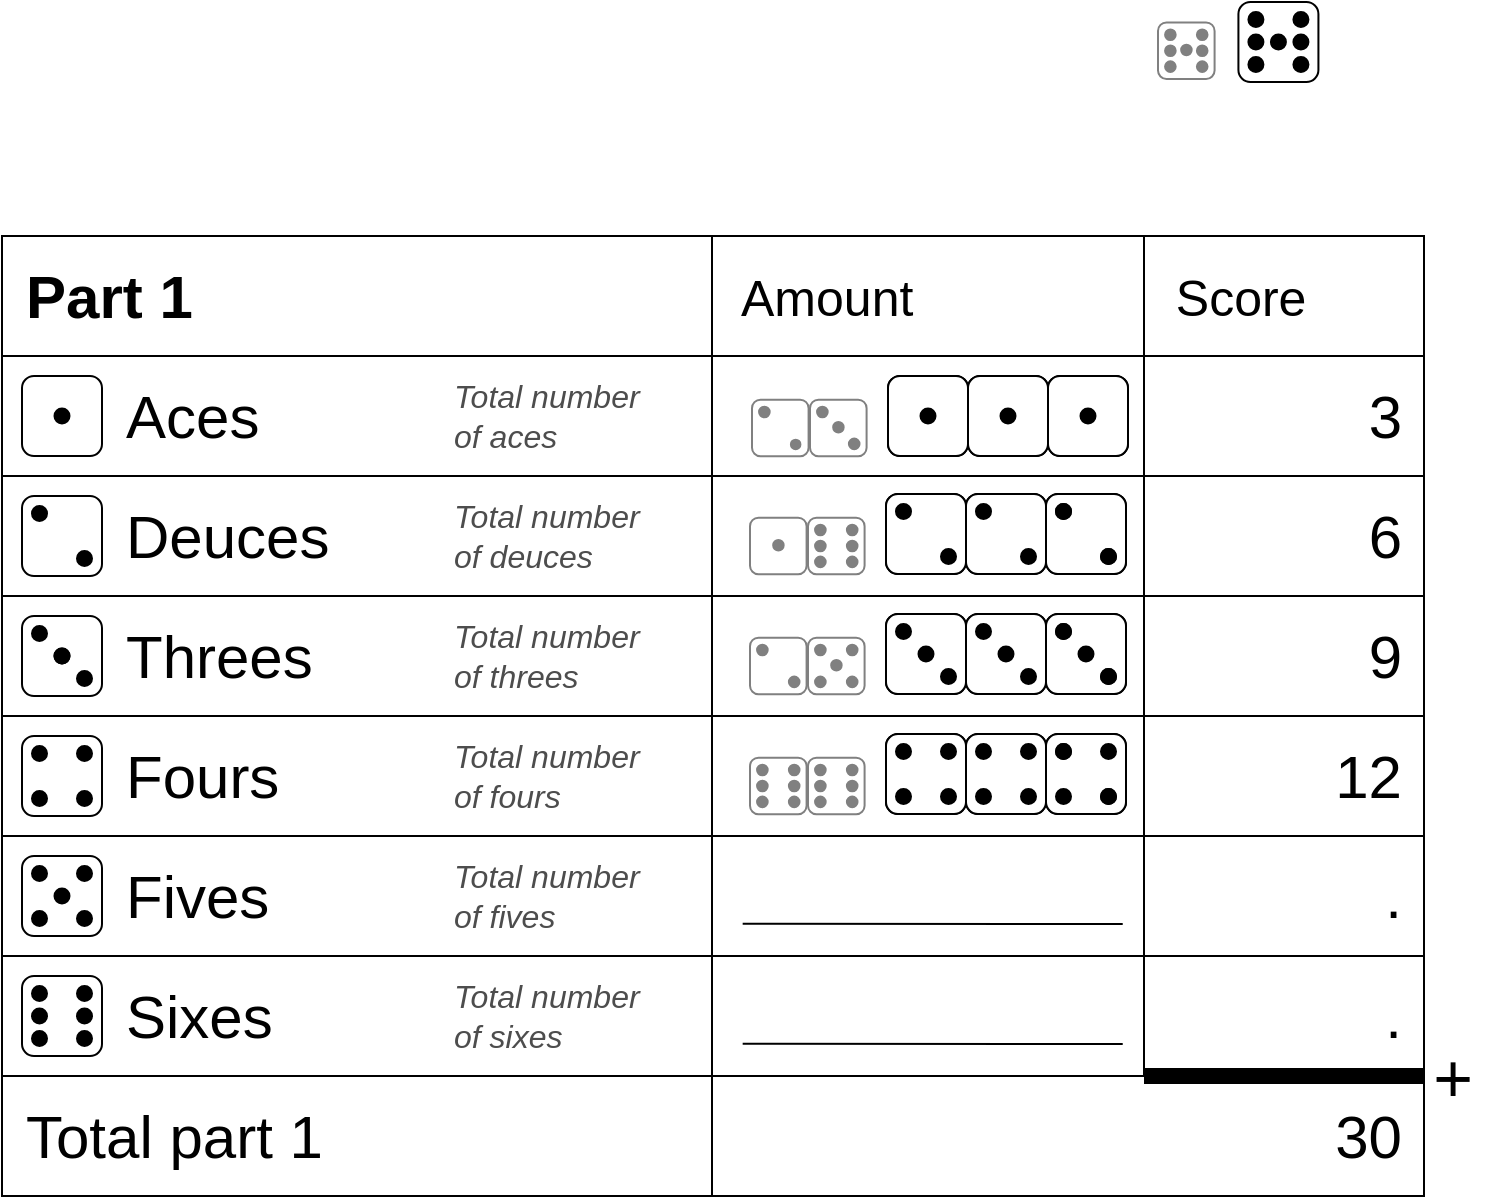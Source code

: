 <mxfile version="20.8.5" type="device"><diagram id="bilQr91QrLmU-Cz4pOQF" name="Page-1"><mxGraphModel dx="2445" dy="2831" grid="1" gridSize="10" guides="1" tooltips="1" connect="1" arrows="1" fold="1" page="1" pageScale="1" pageWidth="900" pageHeight="1600" math="0" shadow="0"><root><mxCell id="0"/><mxCell id="1" parent="0"/><mxCell id="NrC_FdAhGXIVb7dXt--p-157" value="" style="rounded=0;whiteSpace=wrap;html=1;strokeWidth=1;fontSize=25;fillColor=none;" parent="1" vertex="1"><mxGeometry x="395" y="460" width="356" height="60" as="geometry"/></mxCell><mxCell id="NrC_FdAhGXIVb7dXt--p-188" value="" style="rounded=0;whiteSpace=wrap;html=1;strokeWidth=1;fontSize=25;fillColor=none;" parent="1" vertex="1"><mxGeometry x="395" y="100" width="216" height="60" as="geometry"/></mxCell><mxCell id="nwQ-LC2pc9emg-JodItq-231" value="" style="group" vertex="1" connectable="0" parent="1"><mxGeometry x="483" y="110" width="120" height="45" as="geometry"/></mxCell><mxCell id="nwQ-LC2pc9emg-JodItq-232" value="" style="group" vertex="1" connectable="0" parent="nwQ-LC2pc9emg-JodItq-231"><mxGeometry width="40" height="40" as="geometry"/></mxCell><mxCell id="nwQ-LC2pc9emg-JodItq-233" value="" style="rounded=1;whiteSpace=wrap;html=1;" vertex="1" parent="nwQ-LC2pc9emg-JodItq-232"><mxGeometry width="40" height="40" as="geometry"/></mxCell><mxCell id="nwQ-LC2pc9emg-JodItq-234" value="" style="ellipse;whiteSpace=wrap;html=1;fillColor=#000000;" vertex="1" parent="nwQ-LC2pc9emg-JodItq-232"><mxGeometry x="5" y="5" width="7.5" height="7.5" as="geometry"/></mxCell><mxCell id="nwQ-LC2pc9emg-JodItq-235" value="" style="ellipse;whiteSpace=wrap;html=1;fillColor=#000000;" vertex="1" parent="nwQ-LC2pc9emg-JodItq-232"><mxGeometry x="27.5" y="27.5" width="7.5" height="7.5" as="geometry"/></mxCell><mxCell id="nwQ-LC2pc9emg-JodItq-236" value="" style="group" vertex="1" connectable="0" parent="nwQ-LC2pc9emg-JodItq-232"><mxGeometry x="5" y="5" width="35" height="35" as="geometry"/></mxCell><mxCell id="nwQ-LC2pc9emg-JodItq-237" value="" style="ellipse;whiteSpace=wrap;html=1;fillColor=#000000;direction=west;" vertex="1" parent="nwQ-LC2pc9emg-JodItq-236"><mxGeometry x="11.25" y="11.25" width="7.5" height="7.5" as="geometry"/></mxCell><mxCell id="nwQ-LC2pc9emg-JodItq-238" value="" style="group;rotation=90;" vertex="1" connectable="0" parent="nwQ-LC2pc9emg-JodItq-236"><mxGeometry width="35" height="35" as="geometry"/></mxCell><mxCell id="nwQ-LC2pc9emg-JodItq-239" value="" style="ellipse;whiteSpace=wrap;html=1;fillColor=#000000;rotation=90;" vertex="1" parent="nwQ-LC2pc9emg-JodItq-238"><mxGeometry x="22.5" width="7.5" height="7.5" as="geometry"/></mxCell><mxCell id="nwQ-LC2pc9emg-JodItq-240" value="" style="ellipse;whiteSpace=wrap;html=1;fillColor=#000000;rotation=90;" vertex="1" parent="nwQ-LC2pc9emg-JodItq-238"><mxGeometry y="22.5" width="7.5" height="7.5" as="geometry"/></mxCell><mxCell id="nwQ-LC2pc9emg-JodItq-241" value="" style="group" vertex="1" connectable="0" parent="nwQ-LC2pc9emg-JodItq-238"><mxGeometry x="-5" y="-5" width="40" height="40" as="geometry"/></mxCell><mxCell id="nwQ-LC2pc9emg-JodItq-242" value="" style="rounded=1;whiteSpace=wrap;html=1;container=0;" vertex="1" parent="nwQ-LC2pc9emg-JodItq-241"><mxGeometry width="40" height="40" as="geometry"/></mxCell><mxCell id="nwQ-LC2pc9emg-JodItq-249" value="" style="ellipse;whiteSpace=wrap;html=1;fillColor=#000000;" vertex="1" parent="nwQ-LC2pc9emg-JodItq-241"><mxGeometry x="16.25" y="16.25" width="7.5" height="7.5" as="geometry"/></mxCell><mxCell id="nwQ-LC2pc9emg-JodItq-250" value="" style="group" vertex="1" connectable="0" parent="nwQ-LC2pc9emg-JodItq-231"><mxGeometry x="40" width="40" height="40" as="geometry"/></mxCell><mxCell id="nwQ-LC2pc9emg-JodItq-251" value="" style="rounded=1;whiteSpace=wrap;html=1;" vertex="1" parent="nwQ-LC2pc9emg-JodItq-250"><mxGeometry width="40" height="40" as="geometry"/></mxCell><mxCell id="nwQ-LC2pc9emg-JodItq-252" value="" style="ellipse;whiteSpace=wrap;html=1;fillColor=#000000;" vertex="1" parent="nwQ-LC2pc9emg-JodItq-250"><mxGeometry x="5" y="5" width="7.5" height="7.5" as="geometry"/></mxCell><mxCell id="nwQ-LC2pc9emg-JodItq-253" value="" style="ellipse;whiteSpace=wrap;html=1;fillColor=#000000;" vertex="1" parent="nwQ-LC2pc9emg-JodItq-250"><mxGeometry x="27.5" y="27.5" width="7.5" height="7.5" as="geometry"/></mxCell><mxCell id="nwQ-LC2pc9emg-JodItq-254" value="" style="group" vertex="1" connectable="0" parent="nwQ-LC2pc9emg-JodItq-250"><mxGeometry width="40" height="40" as="geometry"/></mxCell><mxCell id="nwQ-LC2pc9emg-JodItq-255" value="" style="rounded=1;whiteSpace=wrap;html=1;container=0;" vertex="1" parent="nwQ-LC2pc9emg-JodItq-254"><mxGeometry width="40" height="40" as="geometry"/></mxCell><mxCell id="nwQ-LC2pc9emg-JodItq-262" value="" style="ellipse;whiteSpace=wrap;html=1;fillColor=#000000;" vertex="1" parent="nwQ-LC2pc9emg-JodItq-254"><mxGeometry x="16.25" y="16.25" width="7.5" height="7.5" as="geometry"/></mxCell><mxCell id="nwQ-LC2pc9emg-JodItq-263" value="" style="group" vertex="1" connectable="0" parent="nwQ-LC2pc9emg-JodItq-231"><mxGeometry x="80" width="40" height="45" as="geometry"/></mxCell><mxCell id="nwQ-LC2pc9emg-JodItq-264" value="" style="group" vertex="1" connectable="0" parent="nwQ-LC2pc9emg-JodItq-263"><mxGeometry width="40" height="40" as="geometry"/></mxCell><mxCell id="nwQ-LC2pc9emg-JodItq-265" value="" style="rounded=1;whiteSpace=wrap;html=1;" vertex="1" parent="nwQ-LC2pc9emg-JodItq-264"><mxGeometry width="40" height="40" as="geometry"/></mxCell><mxCell id="nwQ-LC2pc9emg-JodItq-266" value="" style="ellipse;whiteSpace=wrap;html=1;fillColor=#000000;" vertex="1" parent="nwQ-LC2pc9emg-JodItq-264"><mxGeometry x="5" y="5" width="7.5" height="7.5" as="geometry"/></mxCell><mxCell id="nwQ-LC2pc9emg-JodItq-267" value="" style="ellipse;whiteSpace=wrap;html=1;fillColor=#000000;" vertex="1" parent="nwQ-LC2pc9emg-JodItq-264"><mxGeometry x="27.5" y="27.5" width="7.5" height="7.5" as="geometry"/></mxCell><mxCell id="nwQ-LC2pc9emg-JodItq-268" value="" style="group" vertex="1" connectable="0" parent="nwQ-LC2pc9emg-JodItq-264"><mxGeometry x="5" y="5" width="30" height="30" as="geometry"/></mxCell><mxCell id="nwQ-LC2pc9emg-JodItq-269" value="" style="ellipse;whiteSpace=wrap;html=1;fillColor=#000000;" vertex="1" parent="nwQ-LC2pc9emg-JodItq-268"><mxGeometry x="11.25" y="11.25" width="7.5" height="7.5" as="geometry"/></mxCell><mxCell id="nwQ-LC2pc9emg-JodItq-270" value="" style="group" vertex="1" connectable="0" parent="nwQ-LC2pc9emg-JodItq-264"><mxGeometry width="40" height="40" as="geometry"/></mxCell><mxCell id="nwQ-LC2pc9emg-JodItq-271" value="" style="rounded=1;whiteSpace=wrap;html=1;container=0;" vertex="1" parent="nwQ-LC2pc9emg-JodItq-270"><mxGeometry width="40" height="40" as="geometry"/></mxCell><mxCell id="nwQ-LC2pc9emg-JodItq-278" value="" style="ellipse;whiteSpace=wrap;html=1;fillColor=#000000;" vertex="1" parent="nwQ-LC2pc9emg-JodItq-270"><mxGeometry x="16.25" y="16.25" width="7.5" height="7.5" as="geometry"/></mxCell><mxCell id="NrC_FdAhGXIVb7dXt--p-180" value="" style="rounded=0;whiteSpace=wrap;html=1;strokeWidth=1;fontSize=25;fillColor=none;" parent="1" vertex="1"><mxGeometry x="40" y="100" width="355" height="60" as="geometry"/></mxCell><mxCell id="NrC_FdAhGXIVb7dXt--p-193" value="" style="rounded=0;whiteSpace=wrap;html=1;strokeWidth=1;fontSize=25;fillColor=none;" parent="1" vertex="1"><mxGeometry x="40" y="160" width="355" height="60" as="geometry"/></mxCell><mxCell id="NrC_FdAhGXIVb7dXt--p-201" value="" style="rounded=0;whiteSpace=wrap;html=1;strokeWidth=1;fontSize=25;fillColor=none;" parent="1" vertex="1"><mxGeometry x="40" y="220" width="355" height="60" as="geometry"/></mxCell><mxCell id="NrC_FdAhGXIVb7dXt--p-211" value="" style="rounded=0;whiteSpace=wrap;html=1;strokeWidth=1;fontSize=25;fillColor=none;" parent="1" vertex="1"><mxGeometry x="40" y="280" width="355" height="60" as="geometry"/></mxCell><mxCell id="NrC_FdAhGXIVb7dXt--p-229" value="" style="rounded=0;whiteSpace=wrap;html=1;strokeWidth=1;fontSize=25;fillColor=none;" parent="1" vertex="1"><mxGeometry x="40" y="340" width="355" height="60" as="geometry"/></mxCell><mxCell id="NrC_FdAhGXIVb7dXt--p-237" value="" style="rounded=0;whiteSpace=wrap;html=1;strokeWidth=1;fontSize=25;fillColor=none;" parent="1" vertex="1"><mxGeometry x="40" y="400" width="355" height="60" as="geometry"/></mxCell><mxCell id="NrC_FdAhGXIVb7dXt--p-185" value="&lt;font color=&quot;#4d4d4d&quot; style=&quot;font-size: 16px;&quot;&gt;&lt;i style=&quot;&quot;&gt;Total number&lt;br&gt;of aces&lt;/i&gt;&lt;/font&gt;" style="text;html=1;align=left;verticalAlign=middle;resizable=0;points=[];autosize=1;strokeColor=none;fillColor=none;" parent="1" vertex="1"><mxGeometry x="264" y="105" width="120" height="50" as="geometry"/></mxCell><mxCell id="NrC_FdAhGXIVb7dXt--p-195" value="&lt;font color=&quot;#4d4d4d&quot; style=&quot;font-size: 16px;&quot;&gt;&lt;i style=&quot;&quot;&gt;Total number&lt;br&gt;of deuces&lt;/i&gt;&lt;/font&gt;" style="text;html=1;align=left;verticalAlign=middle;resizable=0;points=[];autosize=1;strokeColor=none;fillColor=none;" parent="1" vertex="1"><mxGeometry x="264" y="165" width="120" height="50" as="geometry"/></mxCell><mxCell id="NrC_FdAhGXIVb7dXt--p-205" value="&lt;font color=&quot;#4d4d4d&quot; style=&quot;font-size: 16px;&quot;&gt;&lt;i style=&quot;&quot;&gt;Total number&lt;br&gt;of threes&lt;/i&gt;&lt;/font&gt;" style="text;html=1;align=left;verticalAlign=middle;resizable=0;points=[];autosize=1;strokeColor=none;fillColor=none;" parent="1" vertex="1"><mxGeometry x="264" y="225" width="120" height="50" as="geometry"/></mxCell><mxCell id="NrC_FdAhGXIVb7dXt--p-223" value="&lt;font color=&quot;#4d4d4d&quot; style=&quot;font-size: 16px;&quot;&gt;&lt;i style=&quot;&quot;&gt;Total number&lt;br&gt;of fours&lt;/i&gt;&lt;/font&gt;" style="text;html=1;align=left;verticalAlign=middle;resizable=0;points=[];autosize=1;strokeColor=none;fillColor=none;" parent="1" vertex="1"><mxGeometry x="264" y="285" width="120" height="50" as="geometry"/></mxCell><mxCell id="NrC_FdAhGXIVb7dXt--p-231" value="&lt;font color=&quot;#4d4d4d&quot; style=&quot;font-size: 16px;&quot;&gt;&lt;i style=&quot;&quot;&gt;Total number&lt;br&gt;of fives&lt;/i&gt;&lt;/font&gt;" style="text;html=1;align=left;verticalAlign=middle;resizable=0;points=[];autosize=1;strokeColor=none;fillColor=none;" parent="1" vertex="1"><mxGeometry x="264" y="345" width="120" height="50" as="geometry"/></mxCell><mxCell id="NrC_FdAhGXIVb7dXt--p-249" value="&lt;font color=&quot;#4d4d4d&quot; style=&quot;font-size: 16px;&quot;&gt;&lt;i style=&quot;&quot;&gt;Total number&lt;br&gt;of sixes&lt;/i&gt;&lt;/font&gt;" style="text;html=1;align=left;verticalAlign=middle;resizable=0;points=[];autosize=1;strokeColor=none;fillColor=none;" parent="1" vertex="1"><mxGeometry x="264" y="405" width="120" height="50" as="geometry"/></mxCell><mxCell id="NrC_FdAhGXIVb7dXt--p-156" value="&lt;font style=&quot;font-size: 30px;&quot;&gt;30&lt;/font&gt;" style="text;html=1;align=right;verticalAlign=middle;resizable=0;points=[];autosize=1;strokeColor=none;fillColor=none;" parent="1" vertex="1"><mxGeometry x="681" y="465" width="60" height="50" as="geometry"/></mxCell><mxCell id="NrC_FdAhGXIVb7dXt--p-158" value="" style="group" parent="1" vertex="1" connectable="0"><mxGeometry x="50" y="350" width="40" height="40" as="geometry"/></mxCell><mxCell id="NrC_FdAhGXIVb7dXt--p-159" value="" style="rounded=1;whiteSpace=wrap;html=1;" parent="NrC_FdAhGXIVb7dXt--p-158" vertex="1"><mxGeometry width="40" height="40" as="geometry"/></mxCell><mxCell id="NrC_FdAhGXIVb7dXt--p-160" value="" style="ellipse;whiteSpace=wrap;html=1;fillColor=#000000;" parent="NrC_FdAhGXIVb7dXt--p-158" vertex="1"><mxGeometry x="5" y="5" width="7.5" height="7.5" as="geometry"/></mxCell><mxCell id="NrC_FdAhGXIVb7dXt--p-161" value="" style="ellipse;whiteSpace=wrap;html=1;fillColor=#000000;" parent="NrC_FdAhGXIVb7dXt--p-158" vertex="1"><mxGeometry x="27.5" y="27.5" width="7.5" height="7.5" as="geometry"/></mxCell><mxCell id="NrC_FdAhGXIVb7dXt--p-162" value="" style="group" parent="NrC_FdAhGXIVb7dXt--p-158" vertex="1" connectable="0"><mxGeometry x="5" y="5" width="30" height="30" as="geometry"/></mxCell><mxCell id="NrC_FdAhGXIVb7dXt--p-163" value="" style="ellipse;whiteSpace=wrap;html=1;fillColor=#000000;" parent="NrC_FdAhGXIVb7dXt--p-162" vertex="1"><mxGeometry x="11.25" y="11.25" width="7.5" height="7.5" as="geometry"/></mxCell><mxCell id="NrC_FdAhGXIVb7dXt--p-164" value="" style="group;rotation=90;" parent="NrC_FdAhGXIVb7dXt--p-162" vertex="1" connectable="0"><mxGeometry width="30" height="30" as="geometry"/></mxCell><mxCell id="NrC_FdAhGXIVb7dXt--p-165" value="" style="ellipse;whiteSpace=wrap;html=1;fillColor=#000000;rotation=90;" parent="NrC_FdAhGXIVb7dXt--p-164" vertex="1"><mxGeometry x="22.5" width="7.5" height="7.5" as="geometry"/></mxCell><mxCell id="NrC_FdAhGXIVb7dXt--p-166" value="" style="ellipse;whiteSpace=wrap;html=1;fillColor=#000000;rotation=90;" parent="NrC_FdAhGXIVb7dXt--p-164" vertex="1"><mxGeometry y="22.5" width="7.5" height="7.5" as="geometry"/></mxCell><mxCell id="NrC_FdAhGXIVb7dXt--p-167" value="" style="group" parent="1" vertex="1" connectable="0"><mxGeometry x="50" y="230" width="40" height="40" as="geometry"/></mxCell><mxCell id="NrC_FdAhGXIVb7dXt--p-168" value="" style="rounded=1;whiteSpace=wrap;html=1;" parent="NrC_FdAhGXIVb7dXt--p-167" vertex="1"><mxGeometry width="40" height="40" as="geometry"/></mxCell><mxCell id="NrC_FdAhGXIVb7dXt--p-169" value="" style="ellipse;whiteSpace=wrap;html=1;fillColor=#000000;" parent="NrC_FdAhGXIVb7dXt--p-167" vertex="1"><mxGeometry x="16.25" y="16.25" width="7.5" height="7.5" as="geometry"/></mxCell><mxCell id="NrC_FdAhGXIVb7dXt--p-170" value="" style="ellipse;whiteSpace=wrap;html=1;fillColor=#000000;" parent="NrC_FdAhGXIVb7dXt--p-167" vertex="1"><mxGeometry x="5" y="5" width="7.5" height="7.5" as="geometry"/></mxCell><mxCell id="NrC_FdAhGXIVb7dXt--p-171" value="" style="ellipse;whiteSpace=wrap;html=1;fillColor=#000000;" parent="NrC_FdAhGXIVb7dXt--p-167" vertex="1"><mxGeometry x="27.5" y="27.5" width="7.5" height="7.5" as="geometry"/></mxCell><mxCell id="NrC_FdAhGXIVb7dXt--p-172" value="" style="group" parent="1" vertex="1" connectable="0"><mxGeometry x="50" y="170" width="40" height="40" as="geometry"/></mxCell><mxCell id="NrC_FdAhGXIVb7dXt--p-173" value="" style="rounded=1;whiteSpace=wrap;html=1;" parent="NrC_FdAhGXIVb7dXt--p-172" vertex="1"><mxGeometry width="40" height="40" as="geometry"/></mxCell><mxCell id="NrC_FdAhGXIVb7dXt--p-174" value="" style="ellipse;whiteSpace=wrap;html=1;fillColor=#000000;" parent="NrC_FdAhGXIVb7dXt--p-172" vertex="1"><mxGeometry x="5" y="5" width="7.5" height="7.5" as="geometry"/></mxCell><mxCell id="NrC_FdAhGXIVb7dXt--p-175" value="" style="ellipse;whiteSpace=wrap;html=1;fillColor=#000000;" parent="NrC_FdAhGXIVb7dXt--p-172" vertex="1"><mxGeometry x="27.5" y="27.5" width="7.5" height="7.5" as="geometry"/></mxCell><mxCell id="NrC_FdAhGXIVb7dXt--p-176" value="" style="endArrow=none;html=1;rounded=0;fontSize=34;strokeWidth=8;entryX=1;entryY=1;entryDx=0;entryDy=0;exitX=1;exitY=1;exitDx=0;exitDy=0;" parent="1" source="NrC_FdAhGXIVb7dXt--p-250" target="NrC_FdAhGXIVb7dXt--p-251" edge="1"><mxGeometry width="50" height="50" relative="1" as="geometry"><mxPoint x="844" y="439" as="sourcePoint"/><mxPoint x="750" y="466" as="targetPoint"/></mxGeometry></mxCell><mxCell id="NrC_FdAhGXIVb7dXt--p-177" value="&lt;font style=&quot;font-size: 34px;&quot;&gt;+&lt;/font&gt;" style="text;html=1;align=center;verticalAlign=middle;resizable=0;points=[];autosize=1;strokeColor=none;fillColor=none;strokeWidth=5;" parent="1" vertex="1"><mxGeometry x="745" y="436" width="40" height="50" as="geometry"/></mxCell><mxCell id="NrC_FdAhGXIVb7dXt--p-178" value="" style="rounded=0;whiteSpace=wrap;html=1;strokeWidth=1;fontSize=25;fillColor=none;" parent="1" vertex="1"><mxGeometry x="40" y="40" width="355" height="60" as="geometry"/></mxCell><mxCell id="NrC_FdAhGXIVb7dXt--p-179" value="&lt;font style=&quot;font-size: 30px;&quot;&gt;&lt;b&gt;Part 1&lt;/b&gt;&lt;/font&gt;" style="text;html=1;align=left;verticalAlign=middle;resizable=0;points=[];autosize=1;strokeColor=none;fillColor=none;" parent="1" vertex="1"><mxGeometry x="50" y="45" width="110" height="50" as="geometry"/></mxCell><mxCell id="NrC_FdAhGXIVb7dXt--p-181" value="&lt;font style=&quot;font-size: 30px;&quot;&gt;Aces&lt;/font&gt;" style="text;html=1;align=left;verticalAlign=middle;resizable=0;points=[];autosize=1;strokeColor=none;fillColor=none;" parent="1" vertex="1"><mxGeometry x="100" y="105" width="90" height="50" as="geometry"/></mxCell><mxCell id="NrC_FdAhGXIVb7dXt--p-182" value="" style="group" parent="1" vertex="1" connectable="0"><mxGeometry x="50" y="110" width="40" height="40" as="geometry"/></mxCell><mxCell id="NrC_FdAhGXIVb7dXt--p-183" value="" style="rounded=1;whiteSpace=wrap;html=1;" parent="NrC_FdAhGXIVb7dXt--p-182" vertex="1"><mxGeometry width="40" height="40" as="geometry"/></mxCell><mxCell id="NrC_FdAhGXIVb7dXt--p-184" value="" style="ellipse;whiteSpace=wrap;html=1;fillColor=#000000;" parent="NrC_FdAhGXIVb7dXt--p-182" vertex="1"><mxGeometry x="16.25" y="16.25" width="7.5" height="7.5" as="geometry"/></mxCell><mxCell id="NrC_FdAhGXIVb7dXt--p-186" value="&amp;nbsp; Amount" style="rounded=0;whiteSpace=wrap;html=1;strokeWidth=1;fontSize=25;fillColor=none;align=left;" parent="1" vertex="1"><mxGeometry x="395" y="40" width="216" height="60" as="geometry"/></mxCell><mxCell id="NrC_FdAhGXIVb7dXt--p-187" value="&amp;nbsp; Score" style="rounded=0;whiteSpace=wrap;html=1;strokeWidth=1;fontSize=25;fillColor=none;align=left;" parent="1" vertex="1"><mxGeometry x="611" y="40" width="140" height="60" as="geometry"/></mxCell><mxCell id="NrC_FdAhGXIVb7dXt--p-189" value="" style="rounded=0;whiteSpace=wrap;html=1;strokeWidth=1;fontSize=25;fillColor=none;" parent="1" vertex="1"><mxGeometry x="611" y="100" width="140" height="60" as="geometry"/></mxCell><mxCell id="NrC_FdAhGXIVb7dXt--p-191" value="&lt;font style=&quot;font-size: 30px;&quot;&gt;3&lt;/font&gt;" style="text;html=1;align=right;verticalAlign=middle;resizable=0;points=[];autosize=1;strokeColor=none;fillColor=none;" parent="1" vertex="1"><mxGeometry x="701" y="105" width="40" height="50" as="geometry"/></mxCell><mxCell id="NrC_FdAhGXIVb7dXt--p-194" value="&lt;font style=&quot;font-size: 30px;&quot;&gt;Deuces&lt;/font&gt;" style="text;html=1;align=left;verticalAlign=middle;resizable=0;points=[];autosize=1;strokeColor=none;fillColor=none;" parent="1" vertex="1"><mxGeometry x="100" y="165" width="130" height="50" as="geometry"/></mxCell><mxCell id="NrC_FdAhGXIVb7dXt--p-196" value="" style="rounded=0;whiteSpace=wrap;html=1;strokeWidth=1;fontSize=25;fillColor=none;" parent="1" vertex="1"><mxGeometry x="395" y="160" width="216" height="60" as="geometry"/></mxCell><mxCell id="NrC_FdAhGXIVb7dXt--p-197" value="" style="rounded=0;whiteSpace=wrap;html=1;strokeWidth=1;fontSize=25;fillColor=none;" parent="1" vertex="1"><mxGeometry x="611" y="160" width="140" height="60" as="geometry"/></mxCell><mxCell id="NrC_FdAhGXIVb7dXt--p-199" value="&lt;font style=&quot;font-size: 30px;&quot;&gt;6&lt;/font&gt;" style="text;html=1;align=right;verticalAlign=middle;resizable=0;points=[];autosize=1;strokeColor=none;fillColor=none;" parent="1" vertex="1"><mxGeometry x="701" y="165" width="40" height="50" as="geometry"/></mxCell><mxCell id="NrC_FdAhGXIVb7dXt--p-202" value="&lt;font style=&quot;font-size: 30px;&quot;&gt;Threes&lt;/font&gt;" style="text;html=1;align=left;verticalAlign=middle;resizable=0;points=[];autosize=1;strokeColor=none;fillColor=none;" parent="1" vertex="1"><mxGeometry x="100" y="225" width="120" height="50" as="geometry"/></mxCell><mxCell id="NrC_FdAhGXIVb7dXt--p-203" value="" style="group" parent="1" vertex="1" connectable="0"><mxGeometry x="50" y="230" width="40" height="40" as="geometry"/></mxCell><mxCell id="NrC_FdAhGXIVb7dXt--p-204" value="" style="ellipse;whiteSpace=wrap;html=1;fillColor=#000000;" parent="NrC_FdAhGXIVb7dXt--p-203" vertex="1"><mxGeometry x="16.25" y="16.25" width="7.5" height="7.5" as="geometry"/></mxCell><mxCell id="NrC_FdAhGXIVb7dXt--p-206" value="" style="rounded=0;whiteSpace=wrap;html=1;strokeWidth=1;fontSize=25;fillColor=none;" parent="1" vertex="1"><mxGeometry x="395" y="220" width="216" height="60" as="geometry"/></mxCell><mxCell id="NrC_FdAhGXIVb7dXt--p-207" value="" style="rounded=0;whiteSpace=wrap;html=1;strokeWidth=1;fontSize=25;fillColor=none;" parent="1" vertex="1"><mxGeometry x="611" y="220" width="140" height="60" as="geometry"/></mxCell><mxCell id="NrC_FdAhGXIVb7dXt--p-209" value="&lt;font style=&quot;font-size: 30px;&quot;&gt;9&lt;/font&gt;" style="text;html=1;align=right;verticalAlign=middle;resizable=0;points=[];autosize=1;strokeColor=none;fillColor=none;" parent="1" vertex="1"><mxGeometry x="701" y="225" width="40" height="50" as="geometry"/></mxCell><mxCell id="NrC_FdAhGXIVb7dXt--p-212" value="&lt;font style=&quot;font-size: 30px;&quot;&gt;Fours&lt;/font&gt;" style="text;html=1;align=left;verticalAlign=middle;resizable=0;points=[];autosize=1;strokeColor=none;fillColor=none;" parent="1" vertex="1"><mxGeometry x="100" y="285" width="100" height="50" as="geometry"/></mxCell><mxCell id="NrC_FdAhGXIVb7dXt--p-213" value="" style="group" parent="1" vertex="1" connectable="0"><mxGeometry x="50" y="290" width="40" height="40" as="geometry"/></mxCell><mxCell id="NrC_FdAhGXIVb7dXt--p-214" value="" style="rounded=1;whiteSpace=wrap;html=1;" parent="NrC_FdAhGXIVb7dXt--p-213" vertex="1"><mxGeometry width="40" height="40" as="geometry"/></mxCell><mxCell id="NrC_FdAhGXIVb7dXt--p-215" value="" style="group" parent="NrC_FdAhGXIVb7dXt--p-213" vertex="1" connectable="0"><mxGeometry width="40" height="40" as="geometry"/></mxCell><mxCell id="NrC_FdAhGXIVb7dXt--p-216" value="" style="group" parent="NrC_FdAhGXIVb7dXt--p-215" vertex="1" connectable="0"><mxGeometry x="5" y="5" width="30" height="30" as="geometry"/></mxCell><mxCell id="NrC_FdAhGXIVb7dXt--p-217" value="" style="ellipse;whiteSpace=wrap;html=1;fillColor=#000000;" parent="NrC_FdAhGXIVb7dXt--p-216" vertex="1"><mxGeometry x="22.5" y="22.5" width="7.5" height="7.5" as="geometry"/></mxCell><mxCell id="NrC_FdAhGXIVb7dXt--p-218" value="" style="group" parent="NrC_FdAhGXIVb7dXt--p-216" vertex="1" connectable="0"><mxGeometry width="30" height="30" as="geometry"/></mxCell><mxCell id="NrC_FdAhGXIVb7dXt--p-219" value="" style="ellipse;whiteSpace=wrap;html=1;fillColor=#000000;fontStyle=4" parent="NrC_FdAhGXIVb7dXt--p-218" vertex="1"><mxGeometry width="7.5" height="7.5" as="geometry"/></mxCell><mxCell id="NrC_FdAhGXIVb7dXt--p-220" value="" style="group;rotation=90;fontStyle=4" parent="NrC_FdAhGXIVb7dXt--p-218" vertex="1" connectable="0"><mxGeometry width="30" height="30" as="geometry"/></mxCell><mxCell id="NrC_FdAhGXIVb7dXt--p-221" value="" style="ellipse;whiteSpace=wrap;html=1;fillColor=#000000;rotation=90;" parent="NrC_FdAhGXIVb7dXt--p-220" vertex="1"><mxGeometry x="22.5" width="7.5" height="7.5" as="geometry"/></mxCell><mxCell id="NrC_FdAhGXIVb7dXt--p-222" value="" style="ellipse;whiteSpace=wrap;html=1;fillColor=#000000;rotation=90;" parent="NrC_FdAhGXIVb7dXt--p-220" vertex="1"><mxGeometry y="22.5" width="7.5" height="7.5" as="geometry"/></mxCell><mxCell id="NrC_FdAhGXIVb7dXt--p-224" value="" style="rounded=0;whiteSpace=wrap;html=1;strokeWidth=1;fontSize=25;fillColor=none;" parent="1" vertex="1"><mxGeometry x="395" y="280" width="216" height="60" as="geometry"/></mxCell><mxCell id="NrC_FdAhGXIVb7dXt--p-225" value="" style="rounded=0;whiteSpace=wrap;html=1;strokeWidth=1;fontSize=25;fillColor=none;" parent="1" vertex="1"><mxGeometry x="611" y="280" width="140" height="60" as="geometry"/></mxCell><mxCell id="NrC_FdAhGXIVb7dXt--p-227" value="&lt;font style=&quot;font-size: 30px;&quot;&gt;12&lt;/font&gt;" style="text;html=1;align=right;verticalAlign=middle;resizable=0;points=[];autosize=1;strokeColor=none;fillColor=none;" parent="1" vertex="1"><mxGeometry x="681" y="285" width="60" height="50" as="geometry"/></mxCell><mxCell id="NrC_FdAhGXIVb7dXt--p-230" value="&lt;font style=&quot;font-size: 30px;&quot;&gt;Fives&lt;/font&gt;" style="text;html=1;align=left;verticalAlign=middle;resizable=0;points=[];autosize=1;strokeColor=none;fillColor=none;" parent="1" vertex="1"><mxGeometry x="100" y="345" width="100" height="50" as="geometry"/></mxCell><mxCell id="NrC_FdAhGXIVb7dXt--p-232" value="" style="rounded=0;whiteSpace=wrap;html=1;strokeWidth=1;fontSize=25;fillColor=none;" parent="1" vertex="1"><mxGeometry x="395" y="340" width="216" height="60" as="geometry"/></mxCell><mxCell id="NrC_FdAhGXIVb7dXt--p-233" value="" style="rounded=0;whiteSpace=wrap;html=1;strokeWidth=1;fontSize=25;fillColor=none;" parent="1" vertex="1"><mxGeometry x="611" y="340" width="140" height="60" as="geometry"/></mxCell><mxCell id="NrC_FdAhGXIVb7dXt--p-235" value="&lt;font style=&quot;font-size: 30px;&quot;&gt;.&lt;/font&gt;" style="text;html=1;align=right;verticalAlign=middle;resizable=0;points=[];autosize=1;strokeColor=none;fillColor=none;" parent="1" vertex="1"><mxGeometry x="711" y="345" width="30" height="50" as="geometry"/></mxCell><mxCell id="NrC_FdAhGXIVb7dXt--p-236" value="" style="endArrow=none;html=1;rounded=0;strokeWidth=1;fontSize=18;entryX=0.984;entryY=0.779;entryDx=0;entryDy=0;entryPerimeter=0;exitX=0.071;exitY=0.732;exitDx=0;exitDy=0;exitPerimeter=0;" parent="1" source="NrC_FdAhGXIVb7dXt--p-232" edge="1"><mxGeometry width="50" height="50" relative="1" as="geometry"><mxPoint x="481" y="520" as="sourcePoint"/><mxPoint x="600.36" y="383.95" as="targetPoint"/></mxGeometry></mxCell><mxCell id="NrC_FdAhGXIVb7dXt--p-238" value="&lt;font style=&quot;font-size: 30px;&quot;&gt;Sixes&lt;/font&gt;" style="text;html=1;align=left;verticalAlign=middle;resizable=0;points=[];autosize=1;strokeColor=none;fillColor=none;" parent="1" vertex="1"><mxGeometry x="100" y="405" width="100" height="50" as="geometry"/></mxCell><mxCell id="NrC_FdAhGXIVb7dXt--p-239" value="" style="group" parent="1" vertex="1" connectable="0"><mxGeometry x="50" y="410" width="80" height="80" as="geometry"/></mxCell><mxCell id="NrC_FdAhGXIVb7dXt--p-240" value="" style="group" parent="NrC_FdAhGXIVb7dXt--p-239" vertex="1" connectable="0"><mxGeometry width="40" height="40" as="geometry"/></mxCell><mxCell id="NrC_FdAhGXIVb7dXt--p-241" value="" style="rounded=1;whiteSpace=wrap;html=1;" parent="NrC_FdAhGXIVb7dXt--p-240" vertex="1"><mxGeometry width="40" height="40" as="geometry"/></mxCell><mxCell id="NrC_FdAhGXIVb7dXt--p-242" value="" style="ellipse;whiteSpace=wrap;html=1;fillColor=#000000;" parent="NrC_FdAhGXIVb7dXt--p-240" vertex="1"><mxGeometry x="5" y="5" width="7.5" height="7.5" as="geometry"/></mxCell><mxCell id="NrC_FdAhGXIVb7dXt--p-243" value="" style="ellipse;whiteSpace=wrap;html=1;fillColor=#000000;" parent="NrC_FdAhGXIVb7dXt--p-240" vertex="1"><mxGeometry x="27.5" y="27.5" width="7.5" height="7.5" as="geometry"/></mxCell><mxCell id="NrC_FdAhGXIVb7dXt--p-244" value="" style="group;rotation=90;" parent="NrC_FdAhGXIVb7dXt--p-240" vertex="1" connectable="0"><mxGeometry x="5" y="5" width="30" height="30" as="geometry"/></mxCell><mxCell id="NrC_FdAhGXIVb7dXt--p-245" value="" style="ellipse;whiteSpace=wrap;html=1;fillColor=#000000;rotation=90;" parent="NrC_FdAhGXIVb7dXt--p-244" vertex="1"><mxGeometry x="22.5" width="7.5" height="7.5" as="geometry"/></mxCell><mxCell id="NrC_FdAhGXIVb7dXt--p-246" value="" style="ellipse;whiteSpace=wrap;html=1;fillColor=#000000;rotation=90;" parent="NrC_FdAhGXIVb7dXt--p-244" vertex="1"><mxGeometry y="22.5" width="7.5" height="7.5" as="geometry"/></mxCell><mxCell id="NrC_FdAhGXIVb7dXt--p-247" value="" style="ellipse;whiteSpace=wrap;html=1;fillColor=#000000;" parent="NrC_FdAhGXIVb7dXt--p-244" vertex="1"><mxGeometry x="22.5" y="11.25" width="7.5" height="7.5" as="geometry"/></mxCell><mxCell id="NrC_FdAhGXIVb7dXt--p-248" value="" style="ellipse;whiteSpace=wrap;html=1;fillColor=#000000;" parent="NrC_FdAhGXIVb7dXt--p-244" vertex="1"><mxGeometry y="11.25" width="7.5" height="7.5" as="geometry"/></mxCell><mxCell id="NrC_FdAhGXIVb7dXt--p-250" value="" style="rounded=0;whiteSpace=wrap;html=1;strokeWidth=1;fontSize=25;fillColor=none;" parent="1" vertex="1"><mxGeometry x="395" y="400" width="216" height="60" as="geometry"/></mxCell><mxCell id="NrC_FdAhGXIVb7dXt--p-251" value="" style="rounded=0;whiteSpace=wrap;html=1;strokeWidth=1;fontSize=25;fillColor=none;" parent="1" vertex="1"><mxGeometry x="611" y="400" width="140" height="60" as="geometry"/></mxCell><mxCell id="NrC_FdAhGXIVb7dXt--p-253" value="&lt;font style=&quot;font-size: 30px;&quot;&gt;.&lt;/font&gt;" style="text;html=1;align=right;verticalAlign=middle;resizable=0;points=[];autosize=1;strokeColor=none;fillColor=none;" parent="1" vertex="1"><mxGeometry x="711" y="405" width="30" height="50" as="geometry"/></mxCell><mxCell id="NrC_FdAhGXIVb7dXt--p-254" value="" style="endArrow=none;html=1;rounded=0;strokeWidth=1;fontSize=18;entryX=0.984;entryY=0.779;entryDx=0;entryDy=0;entryPerimeter=0;exitX=0.071;exitY=0.732;exitDx=0;exitDy=0;exitPerimeter=0;" parent="1" source="NrC_FdAhGXIVb7dXt--p-250" edge="1"><mxGeometry width="50" height="50" relative="1" as="geometry"><mxPoint x="481" y="580" as="sourcePoint"/><mxPoint x="600.36" y="443.95" as="targetPoint"/></mxGeometry></mxCell><mxCell id="NrC_FdAhGXIVb7dXt--p-255" value="" style="rounded=0;whiteSpace=wrap;html=1;strokeWidth=1;fontSize=25;fillColor=none;" parent="1" vertex="1"><mxGeometry x="40" y="460" width="355" height="60" as="geometry"/></mxCell><mxCell id="NrC_FdAhGXIVb7dXt--p-256" value="&lt;font style=&quot;font-size: 30px;&quot;&gt;Total part 1&lt;/font&gt;" style="text;html=1;align=left;verticalAlign=middle;resizable=0;points=[];autosize=1;strokeColor=none;fillColor=none;" parent="1" vertex="1"><mxGeometry x="50" y="465" width="170" height="50" as="geometry"/></mxCell><mxCell id="nwQ-LC2pc9emg-JodItq-1" value="" style="group" vertex="1" connectable="0" parent="1"><mxGeometry x="658.21" y="-77" width="40" height="40" as="geometry"/></mxCell><mxCell id="nwQ-LC2pc9emg-JodItq-2" value="" style="rounded=1;whiteSpace=wrap;html=1;container=0;" vertex="1" parent="nwQ-LC2pc9emg-JodItq-1"><mxGeometry width="40" height="40" as="geometry"/></mxCell><mxCell id="nwQ-LC2pc9emg-JodItq-3" value="" style="ellipse;whiteSpace=wrap;html=1;fillColor=#000000;container=0;" vertex="1" parent="nwQ-LC2pc9emg-JodItq-1"><mxGeometry x="5" y="5" width="7.5" height="7.5" as="geometry"/></mxCell><mxCell id="nwQ-LC2pc9emg-JodItq-4" value="" style="ellipse;whiteSpace=wrap;html=1;fillColor=#000000;container=0;" vertex="1" parent="nwQ-LC2pc9emg-JodItq-1"><mxGeometry x="27.5" y="27.5" width="7.5" height="7.5" as="geometry"/></mxCell><mxCell id="nwQ-LC2pc9emg-JodItq-5" value="" style="ellipse;whiteSpace=wrap;html=1;fillColor=#000000;rotation=90;container=0;" vertex="1" parent="nwQ-LC2pc9emg-JodItq-1"><mxGeometry x="27.5" y="5" width="7.5" height="7.5" as="geometry"/></mxCell><mxCell id="nwQ-LC2pc9emg-JodItq-6" value="" style="ellipse;whiteSpace=wrap;html=1;fillColor=#000000;rotation=90;container=0;" vertex="1" parent="nwQ-LC2pc9emg-JodItq-1"><mxGeometry x="5" y="27.5" width="7.5" height="7.5" as="geometry"/></mxCell><mxCell id="nwQ-LC2pc9emg-JodItq-7" value="" style="ellipse;whiteSpace=wrap;html=1;fillColor=#000000;container=0;" vertex="1" parent="nwQ-LC2pc9emg-JodItq-1"><mxGeometry x="27.5" y="16.25" width="7.5" height="7.5" as="geometry"/></mxCell><mxCell id="nwQ-LC2pc9emg-JodItq-8" value="" style="ellipse;whiteSpace=wrap;html=1;fillColor=#000000;container=0;" vertex="1" parent="nwQ-LC2pc9emg-JodItq-1"><mxGeometry x="5" y="16.25" width="7.5" height="7.5" as="geometry"/></mxCell><mxCell id="nwQ-LC2pc9emg-JodItq-9" value="" style="ellipse;whiteSpace=wrap;html=1;fillColor=#000000;" vertex="1" parent="nwQ-LC2pc9emg-JodItq-1"><mxGeometry x="16.25" y="16.25" width="7.5" height="7.5" as="geometry"/></mxCell><mxCell id="nwQ-LC2pc9emg-JodItq-10" value="" style="group" vertex="1" connectable="0" parent="1"><mxGeometry x="618" y="-69.63" width="29" height="33.25" as="geometry"/></mxCell><mxCell id="nwQ-LC2pc9emg-JodItq-11" value="" style="group" vertex="1" connectable="0" parent="nwQ-LC2pc9emg-JodItq-10"><mxGeometry width="29" height="33.25" as="geometry"/></mxCell><mxCell id="nwQ-LC2pc9emg-JodItq-12" value="" style="group" vertex="1" connectable="0" parent="nwQ-LC2pc9emg-JodItq-11"><mxGeometry y="2.83" width="28.293" height="28.298" as="geometry"/></mxCell><mxCell id="nwQ-LC2pc9emg-JodItq-13" value="" style="rounded=1;whiteSpace=wrap;html=1;container=0;strokeColor=#808080;" vertex="1" parent="nwQ-LC2pc9emg-JodItq-12"><mxGeometry width="28.293" height="28.298" as="geometry"/></mxCell><mxCell id="nwQ-LC2pc9emg-JodItq-14" value="" style="ellipse;whiteSpace=wrap;html=1;fillColor=#808080;container=0;strokeColor=#808080;" vertex="1" parent="nwQ-LC2pc9emg-JodItq-12"><mxGeometry x="3.537" y="3.537" width="5.305" height="5.306" as="geometry"/></mxCell><mxCell id="nwQ-LC2pc9emg-JodItq-15" value="" style="ellipse;whiteSpace=wrap;html=1;fillColor=#808080;container=0;strokeColor=#808080;" vertex="1" parent="nwQ-LC2pc9emg-JodItq-12"><mxGeometry x="19.451" y="19.455" width="5.305" height="5.306" as="geometry"/></mxCell><mxCell id="nwQ-LC2pc9emg-JodItq-16" value="" style="ellipse;whiteSpace=wrap;html=1;fillColor=#808080;rotation=90;container=0;strokeColor=#808080;" vertex="1" parent="nwQ-LC2pc9emg-JodItq-12"><mxGeometry x="19.451" y="3.537" width="5.305" height="5.306" as="geometry"/></mxCell><mxCell id="nwQ-LC2pc9emg-JodItq-17" value="" style="ellipse;whiteSpace=wrap;html=1;fillColor=#808080;rotation=90;container=0;strokeColor=#808080;" vertex="1" parent="nwQ-LC2pc9emg-JodItq-12"><mxGeometry x="3.537" y="19.455" width="5.305" height="5.306" as="geometry"/></mxCell><mxCell id="nwQ-LC2pc9emg-JodItq-18" value="" style="ellipse;whiteSpace=wrap;html=1;fillColor=#808080;container=0;strokeColor=#808080;" vertex="1" parent="nwQ-LC2pc9emg-JodItq-12"><mxGeometry x="19.451" y="11.496" width="5.305" height="5.306" as="geometry"/></mxCell><mxCell id="nwQ-LC2pc9emg-JodItq-19" value="" style="ellipse;whiteSpace=wrap;html=1;fillColor=#808080;container=0;strokeColor=#808080;" vertex="1" parent="nwQ-LC2pc9emg-JodItq-12"><mxGeometry x="3.537" y="11.496" width="5.305" height="5.306" as="geometry"/></mxCell><mxCell id="nwQ-LC2pc9emg-JodItq-20" value="" style="ellipse;whiteSpace=wrap;html=1;fillColor=#808080;strokeColor=#808080;" vertex="1" parent="nwQ-LC2pc9emg-JodItq-10"><mxGeometry x="11.585" y="14.005" width="5.25" height="5.25" as="geometry"/></mxCell><mxCell id="nwQ-LC2pc9emg-JodItq-403" value="" style="group" vertex="1" connectable="0" parent="1"><mxGeometry x="415" y="119" width="58" height="33.25" as="geometry"/></mxCell><mxCell id="nwQ-LC2pc9emg-JodItq-381" value="" style="group" vertex="1" connectable="0" parent="nwQ-LC2pc9emg-JodItq-403"><mxGeometry x="29" width="29" height="33.25" as="geometry"/></mxCell><mxCell id="nwQ-LC2pc9emg-JodItq-382" value="" style="group" vertex="1" connectable="0" parent="nwQ-LC2pc9emg-JodItq-381"><mxGeometry width="29" height="33.25" as="geometry"/></mxCell><mxCell id="nwQ-LC2pc9emg-JodItq-383" value="" style="group" vertex="1" connectable="0" parent="nwQ-LC2pc9emg-JodItq-382"><mxGeometry y="2.83" width="28.293" height="28.298" as="geometry"/></mxCell><mxCell id="nwQ-LC2pc9emg-JodItq-384" value="" style="rounded=1;whiteSpace=wrap;html=1;container=0;strokeColor=#808080;" vertex="1" parent="nwQ-LC2pc9emg-JodItq-383"><mxGeometry width="28.293" height="28.298" as="geometry"/></mxCell><mxCell id="nwQ-LC2pc9emg-JodItq-385" value="" style="ellipse;whiteSpace=wrap;html=1;fillColor=#808080;container=0;strokeColor=#808080;" vertex="1" parent="nwQ-LC2pc9emg-JodItq-383"><mxGeometry x="3.537" y="3.537" width="5.305" height="5.306" as="geometry"/></mxCell><mxCell id="nwQ-LC2pc9emg-JodItq-386" value="" style="ellipse;whiteSpace=wrap;html=1;fillColor=#808080;container=0;strokeColor=#808080;" vertex="1" parent="nwQ-LC2pc9emg-JodItq-383"><mxGeometry x="19.451" y="19.455" width="5.305" height="5.306" as="geometry"/></mxCell><mxCell id="nwQ-LC2pc9emg-JodItq-391" value="" style="ellipse;whiteSpace=wrap;html=1;fillColor=#808080;strokeColor=#808080;" vertex="1" parent="nwQ-LC2pc9emg-JodItq-381"><mxGeometry x="11.585" y="14.005" width="5.25" height="5.25" as="geometry"/></mxCell><mxCell id="nwQ-LC2pc9emg-JodItq-392" value="" style="group" vertex="1" connectable="0" parent="nwQ-LC2pc9emg-JodItq-403"><mxGeometry width="29" height="33.25" as="geometry"/></mxCell><mxCell id="nwQ-LC2pc9emg-JodItq-393" value="" style="group" vertex="1" connectable="0" parent="nwQ-LC2pc9emg-JodItq-392"><mxGeometry width="29" height="33.25" as="geometry"/></mxCell><mxCell id="nwQ-LC2pc9emg-JodItq-394" value="" style="group" vertex="1" connectable="0" parent="nwQ-LC2pc9emg-JodItq-393"><mxGeometry y="2.83" width="28.293" height="28.298" as="geometry"/></mxCell><mxCell id="nwQ-LC2pc9emg-JodItq-395" value="" style="rounded=1;whiteSpace=wrap;html=1;container=0;strokeColor=#808080;" vertex="1" parent="nwQ-LC2pc9emg-JodItq-394"><mxGeometry width="28.293" height="28.298" as="geometry"/></mxCell><mxCell id="nwQ-LC2pc9emg-JodItq-396" value="" style="ellipse;whiteSpace=wrap;html=1;fillColor=#808080;container=0;strokeColor=#808080;" vertex="1" parent="nwQ-LC2pc9emg-JodItq-394"><mxGeometry x="3.537" y="3.537" width="5.305" height="5.306" as="geometry"/></mxCell><mxCell id="nwQ-LC2pc9emg-JodItq-397" value="" style="ellipse;whiteSpace=wrap;html=1;fillColor=#808080;container=0;strokeColor=#808080;" vertex="1" parent="nwQ-LC2pc9emg-JodItq-394"><mxGeometry x="19.45" y="20" width="4.76" height="4.76" as="geometry"/></mxCell><mxCell id="nwQ-LC2pc9emg-JodItq-404" value="" style="group" vertex="1" connectable="0" parent="1"><mxGeometry x="482" y="169" width="120" height="45" as="geometry"/></mxCell><mxCell id="nwQ-LC2pc9emg-JodItq-405" value="" style="group" vertex="1" connectable="0" parent="nwQ-LC2pc9emg-JodItq-404"><mxGeometry width="40" height="40" as="geometry"/></mxCell><mxCell id="nwQ-LC2pc9emg-JodItq-406" value="" style="rounded=1;whiteSpace=wrap;html=1;" vertex="1" parent="nwQ-LC2pc9emg-JodItq-405"><mxGeometry width="40" height="40" as="geometry"/></mxCell><mxCell id="nwQ-LC2pc9emg-JodItq-407" value="" style="ellipse;whiteSpace=wrap;html=1;fillColor=#000000;" vertex="1" parent="nwQ-LC2pc9emg-JodItq-405"><mxGeometry x="5" y="5" width="7.5" height="7.5" as="geometry"/></mxCell><mxCell id="nwQ-LC2pc9emg-JodItq-408" value="" style="ellipse;whiteSpace=wrap;html=1;fillColor=#000000;" vertex="1" parent="nwQ-LC2pc9emg-JodItq-405"><mxGeometry x="27.5" y="27.5" width="7.5" height="7.5" as="geometry"/></mxCell><mxCell id="nwQ-LC2pc9emg-JodItq-409" value="" style="group" vertex="1" connectable="0" parent="nwQ-LC2pc9emg-JodItq-405"><mxGeometry x="5" y="5" width="35" height="35" as="geometry"/></mxCell><mxCell id="nwQ-LC2pc9emg-JodItq-410" value="" style="ellipse;whiteSpace=wrap;html=1;fillColor=#000000;direction=west;" vertex="1" parent="nwQ-LC2pc9emg-JodItq-409"><mxGeometry x="11.25" y="11.25" width="7.5" height="7.5" as="geometry"/></mxCell><mxCell id="nwQ-LC2pc9emg-JodItq-411" value="" style="group;rotation=90;" vertex="1" connectable="0" parent="nwQ-LC2pc9emg-JodItq-409"><mxGeometry width="35" height="35" as="geometry"/></mxCell><mxCell id="nwQ-LC2pc9emg-JodItq-412" value="" style="ellipse;whiteSpace=wrap;html=1;fillColor=#000000;rotation=90;" vertex="1" parent="nwQ-LC2pc9emg-JodItq-411"><mxGeometry x="22.5" width="7.5" height="7.5" as="geometry"/></mxCell><mxCell id="nwQ-LC2pc9emg-JodItq-413" value="" style="ellipse;whiteSpace=wrap;html=1;fillColor=#000000;rotation=90;" vertex="1" parent="nwQ-LC2pc9emg-JodItq-411"><mxGeometry y="22.5" width="7.5" height="7.5" as="geometry"/></mxCell><mxCell id="nwQ-LC2pc9emg-JodItq-414" value="" style="group" vertex="1" connectable="0" parent="nwQ-LC2pc9emg-JodItq-411"><mxGeometry x="-5" y="-5" width="40" height="40" as="geometry"/></mxCell><mxCell id="nwQ-LC2pc9emg-JodItq-415" value="" style="rounded=1;whiteSpace=wrap;html=1;container=0;" vertex="1" parent="nwQ-LC2pc9emg-JodItq-414"><mxGeometry width="40" height="40" as="geometry"/></mxCell><mxCell id="nwQ-LC2pc9emg-JodItq-416" value="" style="ellipse;whiteSpace=wrap;html=1;fillColor=#000000;container=0;" vertex="1" parent="nwQ-LC2pc9emg-JodItq-414"><mxGeometry x="5" y="5" width="7.5" height="7.5" as="geometry"/></mxCell><mxCell id="nwQ-LC2pc9emg-JodItq-417" value="" style="ellipse;whiteSpace=wrap;html=1;fillColor=#000000;container=0;" vertex="1" parent="nwQ-LC2pc9emg-JodItq-414"><mxGeometry x="27.5" y="27.5" width="7.5" height="7.5" as="geometry"/></mxCell><mxCell id="nwQ-LC2pc9emg-JodItq-423" value="" style="group" vertex="1" connectable="0" parent="nwQ-LC2pc9emg-JodItq-404"><mxGeometry x="40" width="40" height="40" as="geometry"/></mxCell><mxCell id="nwQ-LC2pc9emg-JodItq-424" value="" style="rounded=1;whiteSpace=wrap;html=1;" vertex="1" parent="nwQ-LC2pc9emg-JodItq-423"><mxGeometry width="40" height="40" as="geometry"/></mxCell><mxCell id="nwQ-LC2pc9emg-JodItq-425" value="" style="ellipse;whiteSpace=wrap;html=1;fillColor=#000000;" vertex="1" parent="nwQ-LC2pc9emg-JodItq-423"><mxGeometry x="5" y="5" width="7.5" height="7.5" as="geometry"/></mxCell><mxCell id="nwQ-LC2pc9emg-JodItq-426" value="" style="ellipse;whiteSpace=wrap;html=1;fillColor=#000000;" vertex="1" parent="nwQ-LC2pc9emg-JodItq-423"><mxGeometry x="27.5" y="27.5" width="7.5" height="7.5" as="geometry"/></mxCell><mxCell id="nwQ-LC2pc9emg-JodItq-427" value="" style="group" vertex="1" connectable="0" parent="nwQ-LC2pc9emg-JodItq-423"><mxGeometry width="40" height="40" as="geometry"/></mxCell><mxCell id="nwQ-LC2pc9emg-JodItq-428" value="" style="rounded=1;whiteSpace=wrap;html=1;container=0;" vertex="1" parent="nwQ-LC2pc9emg-JodItq-427"><mxGeometry width="40" height="40" as="geometry"/></mxCell><mxCell id="nwQ-LC2pc9emg-JodItq-429" value="" style="ellipse;whiteSpace=wrap;html=1;fillColor=#000000;container=0;" vertex="1" parent="nwQ-LC2pc9emg-JodItq-427"><mxGeometry x="5" y="5" width="7.5" height="7.5" as="geometry"/></mxCell><mxCell id="nwQ-LC2pc9emg-JodItq-430" value="" style="ellipse;whiteSpace=wrap;html=1;fillColor=#000000;container=0;" vertex="1" parent="nwQ-LC2pc9emg-JodItq-427"><mxGeometry x="27.5" y="27.5" width="7.5" height="7.5" as="geometry"/></mxCell><mxCell id="nwQ-LC2pc9emg-JodItq-436" value="" style="group" vertex="1" connectable="0" parent="nwQ-LC2pc9emg-JodItq-404"><mxGeometry x="80" width="40" height="45" as="geometry"/></mxCell><mxCell id="nwQ-LC2pc9emg-JodItq-437" value="" style="group" vertex="1" connectable="0" parent="nwQ-LC2pc9emg-JodItq-436"><mxGeometry width="40" height="40" as="geometry"/></mxCell><mxCell id="nwQ-LC2pc9emg-JodItq-438" value="" style="rounded=1;whiteSpace=wrap;html=1;" vertex="1" parent="nwQ-LC2pc9emg-JodItq-437"><mxGeometry width="40" height="40" as="geometry"/></mxCell><mxCell id="nwQ-LC2pc9emg-JodItq-439" value="" style="ellipse;whiteSpace=wrap;html=1;fillColor=#000000;" vertex="1" parent="nwQ-LC2pc9emg-JodItq-437"><mxGeometry x="5" y="5" width="7.5" height="7.5" as="geometry"/></mxCell><mxCell id="nwQ-LC2pc9emg-JodItq-440" value="" style="ellipse;whiteSpace=wrap;html=1;fillColor=#000000;" vertex="1" parent="nwQ-LC2pc9emg-JodItq-437"><mxGeometry x="27.5" y="27.5" width="7.5" height="7.5" as="geometry"/></mxCell><mxCell id="nwQ-LC2pc9emg-JodItq-441" value="" style="group" vertex="1" connectable="0" parent="nwQ-LC2pc9emg-JodItq-437"><mxGeometry x="5" y="5" width="30" height="30" as="geometry"/></mxCell><mxCell id="nwQ-LC2pc9emg-JodItq-442" value="" style="ellipse;whiteSpace=wrap;html=1;fillColor=#000000;" vertex="1" parent="nwQ-LC2pc9emg-JodItq-441"><mxGeometry x="11.25" y="11.25" width="7.5" height="7.5" as="geometry"/></mxCell><mxCell id="nwQ-LC2pc9emg-JodItq-443" value="" style="group" vertex="1" connectable="0" parent="nwQ-LC2pc9emg-JodItq-437"><mxGeometry width="40" height="40" as="geometry"/></mxCell><mxCell id="nwQ-LC2pc9emg-JodItq-444" value="" style="rounded=1;whiteSpace=wrap;html=1;container=0;" vertex="1" parent="nwQ-LC2pc9emg-JodItq-443"><mxGeometry width="40" height="40" as="geometry"/></mxCell><mxCell id="nwQ-LC2pc9emg-JodItq-445" value="" style="ellipse;whiteSpace=wrap;html=1;fillColor=#000000;container=0;" vertex="1" parent="nwQ-LC2pc9emg-JodItq-443"><mxGeometry x="5" y="5" width="7.5" height="7.5" as="geometry"/></mxCell><mxCell id="nwQ-LC2pc9emg-JodItq-446" value="" style="ellipse;whiteSpace=wrap;html=1;fillColor=#000000;container=0;" vertex="1" parent="nwQ-LC2pc9emg-JodItq-443"><mxGeometry x="27.5" y="27.5" width="7.5" height="7.5" as="geometry"/></mxCell><mxCell id="nwQ-LC2pc9emg-JodItq-452" value="" style="ellipse;whiteSpace=wrap;html=1;fillColor=#000000;" vertex="1" parent="nwQ-LC2pc9emg-JodItq-436"><mxGeometry x="5" y="5" width="7.5" height="7.5" as="geometry"/></mxCell><mxCell id="nwQ-LC2pc9emg-JodItq-453" value="" style="ellipse;whiteSpace=wrap;html=1;fillColor=#000000;" vertex="1" parent="nwQ-LC2pc9emg-JodItq-436"><mxGeometry x="27.5" y="27.5" width="7.5" height="7.5" as="geometry"/></mxCell><mxCell id="nwQ-LC2pc9emg-JodItq-454" value="" style="group" vertex="1" connectable="0" parent="1"><mxGeometry x="414" y="178" width="58" height="33.25" as="geometry"/></mxCell><mxCell id="nwQ-LC2pc9emg-JodItq-455" value="" style="group" vertex="1" connectable="0" parent="nwQ-LC2pc9emg-JodItq-454"><mxGeometry x="29" width="29" height="33.25" as="geometry"/></mxCell><mxCell id="nwQ-LC2pc9emg-JodItq-456" value="" style="group" vertex="1" connectable="0" parent="nwQ-LC2pc9emg-JodItq-455"><mxGeometry width="29" height="33.25" as="geometry"/></mxCell><mxCell id="nwQ-LC2pc9emg-JodItq-457" value="" style="group" vertex="1" connectable="0" parent="nwQ-LC2pc9emg-JodItq-456"><mxGeometry y="2.83" width="28.293" height="28.298" as="geometry"/></mxCell><mxCell id="nwQ-LC2pc9emg-JodItq-458" value="" style="rounded=1;whiteSpace=wrap;html=1;container=0;strokeColor=#808080;" vertex="1" parent="nwQ-LC2pc9emg-JodItq-457"><mxGeometry width="28.293" height="28.298" as="geometry"/></mxCell><mxCell id="nwQ-LC2pc9emg-JodItq-459" value="" style="ellipse;whiteSpace=wrap;html=1;fillColor=#808080;container=0;strokeColor=#808080;" vertex="1" parent="nwQ-LC2pc9emg-JodItq-457"><mxGeometry x="3.537" y="3.537" width="5.305" height="5.306" as="geometry"/></mxCell><mxCell id="nwQ-LC2pc9emg-JodItq-460" value="" style="ellipse;whiteSpace=wrap;html=1;fillColor=#808080;container=0;strokeColor=#808080;" vertex="1" parent="nwQ-LC2pc9emg-JodItq-457"><mxGeometry x="19.451" y="19.455" width="5.305" height="5.306" as="geometry"/></mxCell><mxCell id="nwQ-LC2pc9emg-JodItq-461" value="" style="ellipse;whiteSpace=wrap;html=1;fillColor=#808080;rotation=90;container=0;strokeColor=#808080;" vertex="1" parent="nwQ-LC2pc9emg-JodItq-457"><mxGeometry x="19.451" y="3.537" width="5.305" height="5.306" as="geometry"/></mxCell><mxCell id="nwQ-LC2pc9emg-JodItq-462" value="" style="ellipse;whiteSpace=wrap;html=1;fillColor=#808080;rotation=90;container=0;strokeColor=#808080;" vertex="1" parent="nwQ-LC2pc9emg-JodItq-457"><mxGeometry x="3.537" y="19.455" width="5.305" height="5.306" as="geometry"/></mxCell><mxCell id="nwQ-LC2pc9emg-JodItq-463" value="" style="ellipse;whiteSpace=wrap;html=1;fillColor=#808080;container=0;strokeColor=#808080;" vertex="1" parent="nwQ-LC2pc9emg-JodItq-457"><mxGeometry x="19.451" y="11.496" width="5.305" height="5.306" as="geometry"/></mxCell><mxCell id="nwQ-LC2pc9emg-JodItq-464" value="" style="ellipse;whiteSpace=wrap;html=1;fillColor=#808080;container=0;strokeColor=#808080;" vertex="1" parent="nwQ-LC2pc9emg-JodItq-457"><mxGeometry x="3.537" y="11.496" width="5.305" height="5.306" as="geometry"/></mxCell><mxCell id="nwQ-LC2pc9emg-JodItq-466" value="" style="group" vertex="1" connectable="0" parent="nwQ-LC2pc9emg-JodItq-454"><mxGeometry width="29" height="33.25" as="geometry"/></mxCell><mxCell id="nwQ-LC2pc9emg-JodItq-467" value="" style="group" vertex="1" connectable="0" parent="nwQ-LC2pc9emg-JodItq-466"><mxGeometry width="29" height="33.25" as="geometry"/></mxCell><mxCell id="nwQ-LC2pc9emg-JodItq-468" value="" style="group" vertex="1" connectable="0" parent="nwQ-LC2pc9emg-JodItq-467"><mxGeometry y="2.83" width="28.293" height="28.298" as="geometry"/></mxCell><mxCell id="nwQ-LC2pc9emg-JodItq-469" value="" style="rounded=1;whiteSpace=wrap;html=1;container=0;strokeColor=#808080;" vertex="1" parent="nwQ-LC2pc9emg-JodItq-468"><mxGeometry width="28.293" height="28.298" as="geometry"/></mxCell><mxCell id="nwQ-LC2pc9emg-JodItq-476" value="" style="ellipse;whiteSpace=wrap;html=1;fillColor=#808080;strokeColor=#808080;" vertex="1" parent="nwQ-LC2pc9emg-JodItq-466"><mxGeometry x="11.585" y="14.005" width="5.25" height="5.25" as="geometry"/></mxCell><mxCell id="nwQ-LC2pc9emg-JodItq-477" value="" style="group" vertex="1" connectable="0" parent="1"><mxGeometry x="482" y="229" width="120" height="45" as="geometry"/></mxCell><mxCell id="nwQ-LC2pc9emg-JodItq-478" value="" style="group" vertex="1" connectable="0" parent="nwQ-LC2pc9emg-JodItq-477"><mxGeometry width="40" height="40" as="geometry"/></mxCell><mxCell id="nwQ-LC2pc9emg-JodItq-479" value="" style="rounded=1;whiteSpace=wrap;html=1;" vertex="1" parent="nwQ-LC2pc9emg-JodItq-478"><mxGeometry width="40" height="40" as="geometry"/></mxCell><mxCell id="nwQ-LC2pc9emg-JodItq-480" value="" style="ellipse;whiteSpace=wrap;html=1;fillColor=#000000;" vertex="1" parent="nwQ-LC2pc9emg-JodItq-478"><mxGeometry x="5" y="5" width="7.5" height="7.5" as="geometry"/></mxCell><mxCell id="nwQ-LC2pc9emg-JodItq-481" value="" style="ellipse;whiteSpace=wrap;html=1;fillColor=#000000;" vertex="1" parent="nwQ-LC2pc9emg-JodItq-478"><mxGeometry x="27.5" y="27.5" width="7.5" height="7.5" as="geometry"/></mxCell><mxCell id="nwQ-LC2pc9emg-JodItq-482" value="" style="group" vertex="1" connectable="0" parent="nwQ-LC2pc9emg-JodItq-478"><mxGeometry x="5" y="5" width="35" height="35" as="geometry"/></mxCell><mxCell id="nwQ-LC2pc9emg-JodItq-483" value="" style="ellipse;whiteSpace=wrap;html=1;fillColor=#000000;direction=west;" vertex="1" parent="nwQ-LC2pc9emg-JodItq-482"><mxGeometry x="11.25" y="11.25" width="7.5" height="7.5" as="geometry"/></mxCell><mxCell id="nwQ-LC2pc9emg-JodItq-484" value="" style="group;rotation=90;" vertex="1" connectable="0" parent="nwQ-LC2pc9emg-JodItq-482"><mxGeometry width="35" height="35" as="geometry"/></mxCell><mxCell id="nwQ-LC2pc9emg-JodItq-485" value="" style="ellipse;whiteSpace=wrap;html=1;fillColor=#000000;rotation=90;" vertex="1" parent="nwQ-LC2pc9emg-JodItq-484"><mxGeometry x="22.5" width="7.5" height="7.5" as="geometry"/></mxCell><mxCell id="nwQ-LC2pc9emg-JodItq-486" value="" style="ellipse;whiteSpace=wrap;html=1;fillColor=#000000;rotation=90;" vertex="1" parent="nwQ-LC2pc9emg-JodItq-484"><mxGeometry y="22.5" width="7.5" height="7.5" as="geometry"/></mxCell><mxCell id="nwQ-LC2pc9emg-JodItq-487" value="" style="group" vertex="1" connectable="0" parent="nwQ-LC2pc9emg-JodItq-484"><mxGeometry x="-5" y="-5" width="40" height="40" as="geometry"/></mxCell><mxCell id="nwQ-LC2pc9emg-JodItq-488" value="" style="rounded=1;whiteSpace=wrap;html=1;container=0;" vertex="1" parent="nwQ-LC2pc9emg-JodItq-487"><mxGeometry width="40" height="40" as="geometry"/></mxCell><mxCell id="nwQ-LC2pc9emg-JodItq-489" value="" style="ellipse;whiteSpace=wrap;html=1;fillColor=#000000;container=0;" vertex="1" parent="nwQ-LC2pc9emg-JodItq-487"><mxGeometry x="5" y="5" width="7.5" height="7.5" as="geometry"/></mxCell><mxCell id="nwQ-LC2pc9emg-JodItq-490" value="" style="ellipse;whiteSpace=wrap;html=1;fillColor=#000000;container=0;" vertex="1" parent="nwQ-LC2pc9emg-JodItq-487"><mxGeometry x="27.5" y="27.5" width="7.5" height="7.5" as="geometry"/></mxCell><mxCell id="nwQ-LC2pc9emg-JodItq-495" value="" style="ellipse;whiteSpace=wrap;html=1;fillColor=#000000;" vertex="1" parent="nwQ-LC2pc9emg-JodItq-487"><mxGeometry x="16.25" y="16.25" width="7.5" height="7.5" as="geometry"/></mxCell><mxCell id="nwQ-LC2pc9emg-JodItq-496" value="" style="group" vertex="1" connectable="0" parent="nwQ-LC2pc9emg-JodItq-477"><mxGeometry x="40" width="40" height="40" as="geometry"/></mxCell><mxCell id="nwQ-LC2pc9emg-JodItq-497" value="" style="rounded=1;whiteSpace=wrap;html=1;" vertex="1" parent="nwQ-LC2pc9emg-JodItq-496"><mxGeometry width="40" height="40" as="geometry"/></mxCell><mxCell id="nwQ-LC2pc9emg-JodItq-498" value="" style="ellipse;whiteSpace=wrap;html=1;fillColor=#000000;" vertex="1" parent="nwQ-LC2pc9emg-JodItq-496"><mxGeometry x="5" y="5" width="7.5" height="7.5" as="geometry"/></mxCell><mxCell id="nwQ-LC2pc9emg-JodItq-499" value="" style="ellipse;whiteSpace=wrap;html=1;fillColor=#000000;" vertex="1" parent="nwQ-LC2pc9emg-JodItq-496"><mxGeometry x="27.5" y="27.5" width="7.5" height="7.5" as="geometry"/></mxCell><mxCell id="nwQ-LC2pc9emg-JodItq-500" value="" style="group" vertex="1" connectable="0" parent="nwQ-LC2pc9emg-JodItq-496"><mxGeometry width="40" height="40" as="geometry"/></mxCell><mxCell id="nwQ-LC2pc9emg-JodItq-501" value="" style="rounded=1;whiteSpace=wrap;html=1;container=0;" vertex="1" parent="nwQ-LC2pc9emg-JodItq-500"><mxGeometry width="40" height="40" as="geometry"/></mxCell><mxCell id="nwQ-LC2pc9emg-JodItq-502" value="" style="ellipse;whiteSpace=wrap;html=1;fillColor=#000000;container=0;" vertex="1" parent="nwQ-LC2pc9emg-JodItq-500"><mxGeometry x="5" y="5" width="7.5" height="7.5" as="geometry"/></mxCell><mxCell id="nwQ-LC2pc9emg-JodItq-503" value="" style="ellipse;whiteSpace=wrap;html=1;fillColor=#000000;container=0;" vertex="1" parent="nwQ-LC2pc9emg-JodItq-500"><mxGeometry x="27.5" y="27.5" width="7.5" height="7.5" as="geometry"/></mxCell><mxCell id="nwQ-LC2pc9emg-JodItq-508" value="" style="ellipse;whiteSpace=wrap;html=1;fillColor=#000000;" vertex="1" parent="nwQ-LC2pc9emg-JodItq-500"><mxGeometry x="16.25" y="16.25" width="7.5" height="7.5" as="geometry"/></mxCell><mxCell id="nwQ-LC2pc9emg-JodItq-509" value="" style="group" vertex="1" connectable="0" parent="nwQ-LC2pc9emg-JodItq-477"><mxGeometry x="80" width="40" height="45" as="geometry"/></mxCell><mxCell id="nwQ-LC2pc9emg-JodItq-510" value="" style="group" vertex="1" connectable="0" parent="nwQ-LC2pc9emg-JodItq-509"><mxGeometry width="40" height="40" as="geometry"/></mxCell><mxCell id="nwQ-LC2pc9emg-JodItq-511" value="" style="rounded=1;whiteSpace=wrap;html=1;" vertex="1" parent="nwQ-LC2pc9emg-JodItq-510"><mxGeometry width="40" height="40" as="geometry"/></mxCell><mxCell id="nwQ-LC2pc9emg-JodItq-512" value="" style="ellipse;whiteSpace=wrap;html=1;fillColor=#000000;" vertex="1" parent="nwQ-LC2pc9emg-JodItq-510"><mxGeometry x="5" y="5" width="7.5" height="7.5" as="geometry"/></mxCell><mxCell id="nwQ-LC2pc9emg-JodItq-513" value="" style="ellipse;whiteSpace=wrap;html=1;fillColor=#000000;" vertex="1" parent="nwQ-LC2pc9emg-JodItq-510"><mxGeometry x="27.5" y="27.5" width="7.5" height="7.5" as="geometry"/></mxCell><mxCell id="nwQ-LC2pc9emg-JodItq-514" value="" style="group" vertex="1" connectable="0" parent="nwQ-LC2pc9emg-JodItq-510"><mxGeometry x="5" y="5" width="30" height="30" as="geometry"/></mxCell><mxCell id="nwQ-LC2pc9emg-JodItq-515" value="" style="ellipse;whiteSpace=wrap;html=1;fillColor=#000000;" vertex="1" parent="nwQ-LC2pc9emg-JodItq-514"><mxGeometry x="11.25" y="11.25" width="7.5" height="7.5" as="geometry"/></mxCell><mxCell id="nwQ-LC2pc9emg-JodItq-516" value="" style="group" vertex="1" connectable="0" parent="nwQ-LC2pc9emg-JodItq-510"><mxGeometry width="40" height="40" as="geometry"/></mxCell><mxCell id="nwQ-LC2pc9emg-JodItq-517" value="" style="rounded=1;whiteSpace=wrap;html=1;container=0;" vertex="1" parent="nwQ-LC2pc9emg-JodItq-516"><mxGeometry width="40" height="40" as="geometry"/></mxCell><mxCell id="nwQ-LC2pc9emg-JodItq-518" value="" style="ellipse;whiteSpace=wrap;html=1;fillColor=#000000;container=0;" vertex="1" parent="nwQ-LC2pc9emg-JodItq-516"><mxGeometry x="5" y="5" width="7.5" height="7.5" as="geometry"/></mxCell><mxCell id="nwQ-LC2pc9emg-JodItq-519" value="" style="ellipse;whiteSpace=wrap;html=1;fillColor=#000000;container=0;" vertex="1" parent="nwQ-LC2pc9emg-JodItq-516"><mxGeometry x="27.5" y="27.5" width="7.5" height="7.5" as="geometry"/></mxCell><mxCell id="nwQ-LC2pc9emg-JodItq-524" value="" style="ellipse;whiteSpace=wrap;html=1;fillColor=#000000;" vertex="1" parent="nwQ-LC2pc9emg-JodItq-516"><mxGeometry x="16.25" y="16.25" width="7.5" height="7.5" as="geometry"/></mxCell><mxCell id="nwQ-LC2pc9emg-JodItq-525" value="" style="ellipse;whiteSpace=wrap;html=1;fillColor=#000000;" vertex="1" parent="nwQ-LC2pc9emg-JodItq-509"><mxGeometry x="5" y="5" width="7.5" height="7.5" as="geometry"/></mxCell><mxCell id="nwQ-LC2pc9emg-JodItq-526" value="" style="ellipse;whiteSpace=wrap;html=1;fillColor=#000000;" vertex="1" parent="nwQ-LC2pc9emg-JodItq-509"><mxGeometry x="27.5" y="27.5" width="7.5" height="7.5" as="geometry"/></mxCell><mxCell id="nwQ-LC2pc9emg-JodItq-527" value="" style="group" vertex="1" connectable="0" parent="1"><mxGeometry x="414" y="238" width="58" height="33.25" as="geometry"/></mxCell><mxCell id="nwQ-LC2pc9emg-JodItq-528" value="" style="group" vertex="1" connectable="0" parent="nwQ-LC2pc9emg-JodItq-527"><mxGeometry x="29" width="29" height="33.25" as="geometry"/></mxCell><mxCell id="nwQ-LC2pc9emg-JodItq-529" value="" style="group" vertex="1" connectable="0" parent="nwQ-LC2pc9emg-JodItq-528"><mxGeometry width="29" height="33.25" as="geometry"/></mxCell><mxCell id="nwQ-LC2pc9emg-JodItq-530" value="" style="group" vertex="1" connectable="0" parent="nwQ-LC2pc9emg-JodItq-529"><mxGeometry y="2.83" width="28.293" height="28.298" as="geometry"/></mxCell><mxCell id="nwQ-LC2pc9emg-JodItq-531" value="" style="rounded=1;whiteSpace=wrap;html=1;container=0;strokeColor=#808080;" vertex="1" parent="nwQ-LC2pc9emg-JodItq-530"><mxGeometry width="28.293" height="28.298" as="geometry"/></mxCell><mxCell id="nwQ-LC2pc9emg-JodItq-532" value="" style="ellipse;whiteSpace=wrap;html=1;fillColor=#808080;container=0;strokeColor=#808080;" vertex="1" parent="nwQ-LC2pc9emg-JodItq-530"><mxGeometry x="3.537" y="3.537" width="5.305" height="5.306" as="geometry"/></mxCell><mxCell id="nwQ-LC2pc9emg-JodItq-533" value="" style="ellipse;whiteSpace=wrap;html=1;fillColor=#808080;container=0;strokeColor=#808080;" vertex="1" parent="nwQ-LC2pc9emg-JodItq-530"><mxGeometry x="19.451" y="19.455" width="5.305" height="5.306" as="geometry"/></mxCell><mxCell id="nwQ-LC2pc9emg-JodItq-534" value="" style="ellipse;whiteSpace=wrap;html=1;fillColor=#808080;rotation=90;container=0;strokeColor=#808080;" vertex="1" parent="nwQ-LC2pc9emg-JodItq-530"><mxGeometry x="19.451" y="3.537" width="5.305" height="5.306" as="geometry"/></mxCell><mxCell id="nwQ-LC2pc9emg-JodItq-535" value="" style="ellipse;whiteSpace=wrap;html=1;fillColor=#808080;rotation=90;container=0;strokeColor=#808080;" vertex="1" parent="nwQ-LC2pc9emg-JodItq-530"><mxGeometry x="3.537" y="19.455" width="5.305" height="5.306" as="geometry"/></mxCell><mxCell id="nwQ-LC2pc9emg-JodItq-538" value="" style="ellipse;whiteSpace=wrap;html=1;fillColor=#808080;strokeColor=#808080;" vertex="1" parent="nwQ-LC2pc9emg-JodItq-528"><mxGeometry x="11.585" y="14.005" width="5.25" height="5.25" as="geometry"/></mxCell><mxCell id="nwQ-LC2pc9emg-JodItq-539" value="" style="group" vertex="1" connectable="0" parent="nwQ-LC2pc9emg-JodItq-527"><mxGeometry width="29" height="33.25" as="geometry"/></mxCell><mxCell id="nwQ-LC2pc9emg-JodItq-540" value="" style="group" vertex="1" connectable="0" parent="nwQ-LC2pc9emg-JodItq-539"><mxGeometry width="29" height="33.25" as="geometry"/></mxCell><mxCell id="nwQ-LC2pc9emg-JodItq-541" value="" style="group" vertex="1" connectable="0" parent="nwQ-LC2pc9emg-JodItq-540"><mxGeometry y="2.83" width="28.293" height="28.298" as="geometry"/></mxCell><mxCell id="nwQ-LC2pc9emg-JodItq-542" value="" style="rounded=1;whiteSpace=wrap;html=1;container=0;strokeColor=#808080;" vertex="1" parent="nwQ-LC2pc9emg-JodItq-541"><mxGeometry width="28.293" height="28.298" as="geometry"/></mxCell><mxCell id="nwQ-LC2pc9emg-JodItq-543" value="" style="ellipse;whiteSpace=wrap;html=1;fillColor=#808080;container=0;strokeColor=#808080;" vertex="1" parent="nwQ-LC2pc9emg-JodItq-541"><mxGeometry x="3.537" y="3.537" width="5.305" height="5.306" as="geometry"/></mxCell><mxCell id="nwQ-LC2pc9emg-JodItq-544" value="" style="ellipse;whiteSpace=wrap;html=1;fillColor=#808080;container=0;strokeColor=#808080;" vertex="1" parent="nwQ-LC2pc9emg-JodItq-541"><mxGeometry x="19.451" y="19.455" width="5.305" height="5.306" as="geometry"/></mxCell><mxCell id="nwQ-LC2pc9emg-JodItq-550" value="" style="group" vertex="1" connectable="0" parent="1"><mxGeometry x="482" y="289" width="120" height="45" as="geometry"/></mxCell><mxCell id="nwQ-LC2pc9emg-JodItq-551" value="" style="group" vertex="1" connectable="0" parent="nwQ-LC2pc9emg-JodItq-550"><mxGeometry width="40" height="40" as="geometry"/></mxCell><mxCell id="nwQ-LC2pc9emg-JodItq-552" value="" style="rounded=1;whiteSpace=wrap;html=1;" vertex="1" parent="nwQ-LC2pc9emg-JodItq-551"><mxGeometry width="40" height="40" as="geometry"/></mxCell><mxCell id="nwQ-LC2pc9emg-JodItq-553" value="" style="ellipse;whiteSpace=wrap;html=1;fillColor=#000000;" vertex="1" parent="nwQ-LC2pc9emg-JodItq-551"><mxGeometry x="5" y="5" width="7.5" height="7.5" as="geometry"/></mxCell><mxCell id="nwQ-LC2pc9emg-JodItq-554" value="" style="ellipse;whiteSpace=wrap;html=1;fillColor=#000000;" vertex="1" parent="nwQ-LC2pc9emg-JodItq-551"><mxGeometry x="27.5" y="27.5" width="7.5" height="7.5" as="geometry"/></mxCell><mxCell id="nwQ-LC2pc9emg-JodItq-555" value="" style="group" vertex="1" connectable="0" parent="nwQ-LC2pc9emg-JodItq-551"><mxGeometry x="5" y="5" width="35" height="35" as="geometry"/></mxCell><mxCell id="nwQ-LC2pc9emg-JodItq-556" value="" style="ellipse;whiteSpace=wrap;html=1;fillColor=#000000;direction=west;" vertex="1" parent="nwQ-LC2pc9emg-JodItq-555"><mxGeometry x="11.25" y="11.25" width="7.5" height="7.5" as="geometry"/></mxCell><mxCell id="nwQ-LC2pc9emg-JodItq-557" value="" style="group;rotation=90;" vertex="1" connectable="0" parent="nwQ-LC2pc9emg-JodItq-555"><mxGeometry width="35" height="35" as="geometry"/></mxCell><mxCell id="nwQ-LC2pc9emg-JodItq-558" value="" style="ellipse;whiteSpace=wrap;html=1;fillColor=#000000;rotation=90;" vertex="1" parent="nwQ-LC2pc9emg-JodItq-557"><mxGeometry x="22.5" width="7.5" height="7.5" as="geometry"/></mxCell><mxCell id="nwQ-LC2pc9emg-JodItq-559" value="" style="ellipse;whiteSpace=wrap;html=1;fillColor=#000000;rotation=90;" vertex="1" parent="nwQ-LC2pc9emg-JodItq-557"><mxGeometry y="22.5" width="7.5" height="7.5" as="geometry"/></mxCell><mxCell id="nwQ-LC2pc9emg-JodItq-560" value="" style="group" vertex="1" connectable="0" parent="nwQ-LC2pc9emg-JodItq-557"><mxGeometry x="-5" y="-5" width="40" height="40" as="geometry"/></mxCell><mxCell id="nwQ-LC2pc9emg-JodItq-561" value="" style="rounded=1;whiteSpace=wrap;html=1;container=0;" vertex="1" parent="nwQ-LC2pc9emg-JodItq-560"><mxGeometry width="40" height="40" as="geometry"/></mxCell><mxCell id="nwQ-LC2pc9emg-JodItq-562" value="" style="ellipse;whiteSpace=wrap;html=1;fillColor=#000000;container=0;" vertex="1" parent="nwQ-LC2pc9emg-JodItq-560"><mxGeometry x="5" y="5" width="7.5" height="7.5" as="geometry"/></mxCell><mxCell id="nwQ-LC2pc9emg-JodItq-563" value="" style="ellipse;whiteSpace=wrap;html=1;fillColor=#000000;container=0;" vertex="1" parent="nwQ-LC2pc9emg-JodItq-560"><mxGeometry x="27.5" y="27.5" width="7.5" height="7.5" as="geometry"/></mxCell><mxCell id="nwQ-LC2pc9emg-JodItq-564" value="" style="ellipse;whiteSpace=wrap;html=1;fillColor=#000000;rotation=90;container=0;" vertex="1" parent="nwQ-LC2pc9emg-JodItq-560"><mxGeometry x="27.5" y="5" width="7.5" height="7.5" as="geometry"/></mxCell><mxCell id="nwQ-LC2pc9emg-JodItq-565" value="" style="ellipse;whiteSpace=wrap;html=1;fillColor=#000000;rotation=90;container=0;" vertex="1" parent="nwQ-LC2pc9emg-JodItq-560"><mxGeometry x="5" y="27.5" width="7.5" height="7.5" as="geometry"/></mxCell><mxCell id="nwQ-LC2pc9emg-JodItq-569" value="" style="group" vertex="1" connectable="0" parent="nwQ-LC2pc9emg-JodItq-550"><mxGeometry x="40" width="40" height="40" as="geometry"/></mxCell><mxCell id="nwQ-LC2pc9emg-JodItq-570" value="" style="rounded=1;whiteSpace=wrap;html=1;" vertex="1" parent="nwQ-LC2pc9emg-JodItq-569"><mxGeometry width="40" height="40" as="geometry"/></mxCell><mxCell id="nwQ-LC2pc9emg-JodItq-571" value="" style="ellipse;whiteSpace=wrap;html=1;fillColor=#000000;" vertex="1" parent="nwQ-LC2pc9emg-JodItq-569"><mxGeometry x="5" y="5" width="7.5" height="7.5" as="geometry"/></mxCell><mxCell id="nwQ-LC2pc9emg-JodItq-572" value="" style="ellipse;whiteSpace=wrap;html=1;fillColor=#000000;" vertex="1" parent="nwQ-LC2pc9emg-JodItq-569"><mxGeometry x="27.5" y="27.5" width="7.5" height="7.5" as="geometry"/></mxCell><mxCell id="nwQ-LC2pc9emg-JodItq-573" value="" style="group" vertex="1" connectable="0" parent="nwQ-LC2pc9emg-JodItq-569"><mxGeometry width="40" height="40" as="geometry"/></mxCell><mxCell id="nwQ-LC2pc9emg-JodItq-574" value="" style="rounded=1;whiteSpace=wrap;html=1;container=0;" vertex="1" parent="nwQ-LC2pc9emg-JodItq-573"><mxGeometry width="40" height="40" as="geometry"/></mxCell><mxCell id="nwQ-LC2pc9emg-JodItq-575" value="" style="ellipse;whiteSpace=wrap;html=1;fillColor=#000000;container=0;" vertex="1" parent="nwQ-LC2pc9emg-JodItq-573"><mxGeometry x="5" y="5" width="7.5" height="7.5" as="geometry"/></mxCell><mxCell id="nwQ-LC2pc9emg-JodItq-576" value="" style="ellipse;whiteSpace=wrap;html=1;fillColor=#000000;container=0;" vertex="1" parent="nwQ-LC2pc9emg-JodItq-573"><mxGeometry x="27.5" y="27.5" width="7.5" height="7.5" as="geometry"/></mxCell><mxCell id="nwQ-LC2pc9emg-JodItq-577" value="" style="ellipse;whiteSpace=wrap;html=1;fillColor=#000000;rotation=90;container=0;" vertex="1" parent="nwQ-LC2pc9emg-JodItq-573"><mxGeometry x="27.5" y="5" width="7.5" height="7.5" as="geometry"/></mxCell><mxCell id="nwQ-LC2pc9emg-JodItq-578" value="" style="ellipse;whiteSpace=wrap;html=1;fillColor=#000000;rotation=90;container=0;" vertex="1" parent="nwQ-LC2pc9emg-JodItq-573"><mxGeometry x="5" y="27.5" width="7.5" height="7.5" as="geometry"/></mxCell><mxCell id="nwQ-LC2pc9emg-JodItq-582" value="" style="group" vertex="1" connectable="0" parent="nwQ-LC2pc9emg-JodItq-550"><mxGeometry x="80" width="40" height="45" as="geometry"/></mxCell><mxCell id="nwQ-LC2pc9emg-JodItq-583" value="" style="group" vertex="1" connectable="0" parent="nwQ-LC2pc9emg-JodItq-582"><mxGeometry width="40" height="40" as="geometry"/></mxCell><mxCell id="nwQ-LC2pc9emg-JodItq-584" value="" style="rounded=1;whiteSpace=wrap;html=1;" vertex="1" parent="nwQ-LC2pc9emg-JodItq-583"><mxGeometry width="40" height="40" as="geometry"/></mxCell><mxCell id="nwQ-LC2pc9emg-JodItq-585" value="" style="ellipse;whiteSpace=wrap;html=1;fillColor=#000000;" vertex="1" parent="nwQ-LC2pc9emg-JodItq-583"><mxGeometry x="5" y="5" width="7.5" height="7.5" as="geometry"/></mxCell><mxCell id="nwQ-LC2pc9emg-JodItq-586" value="" style="ellipse;whiteSpace=wrap;html=1;fillColor=#000000;" vertex="1" parent="nwQ-LC2pc9emg-JodItq-583"><mxGeometry x="27.5" y="27.5" width="7.5" height="7.5" as="geometry"/></mxCell><mxCell id="nwQ-LC2pc9emg-JodItq-587" value="" style="group" vertex="1" connectable="0" parent="nwQ-LC2pc9emg-JodItq-583"><mxGeometry x="5" y="5" width="30" height="30" as="geometry"/></mxCell><mxCell id="nwQ-LC2pc9emg-JodItq-588" value="" style="ellipse;whiteSpace=wrap;html=1;fillColor=#000000;" vertex="1" parent="nwQ-LC2pc9emg-JodItq-587"><mxGeometry x="11.25" y="11.25" width="7.5" height="7.5" as="geometry"/></mxCell><mxCell id="nwQ-LC2pc9emg-JodItq-589" value="" style="group" vertex="1" connectable="0" parent="nwQ-LC2pc9emg-JodItq-583"><mxGeometry width="40" height="40" as="geometry"/></mxCell><mxCell id="nwQ-LC2pc9emg-JodItq-590" value="" style="rounded=1;whiteSpace=wrap;html=1;container=0;" vertex="1" parent="nwQ-LC2pc9emg-JodItq-589"><mxGeometry width="40" height="40" as="geometry"/></mxCell><mxCell id="nwQ-LC2pc9emg-JodItq-591" value="" style="ellipse;whiteSpace=wrap;html=1;fillColor=#000000;container=0;" vertex="1" parent="nwQ-LC2pc9emg-JodItq-589"><mxGeometry x="5" y="5" width="7.5" height="7.5" as="geometry"/></mxCell><mxCell id="nwQ-LC2pc9emg-JodItq-592" value="" style="ellipse;whiteSpace=wrap;html=1;fillColor=#000000;container=0;" vertex="1" parent="nwQ-LC2pc9emg-JodItq-589"><mxGeometry x="27.5" y="27.5" width="7.5" height="7.5" as="geometry"/></mxCell><mxCell id="nwQ-LC2pc9emg-JodItq-593" value="" style="ellipse;whiteSpace=wrap;html=1;fillColor=#000000;rotation=90;container=0;" vertex="1" parent="nwQ-LC2pc9emg-JodItq-589"><mxGeometry x="27.5" y="5" width="7.5" height="7.5" as="geometry"/></mxCell><mxCell id="nwQ-LC2pc9emg-JodItq-594" value="" style="ellipse;whiteSpace=wrap;html=1;fillColor=#000000;rotation=90;container=0;" vertex="1" parent="nwQ-LC2pc9emg-JodItq-589"><mxGeometry x="5" y="27.5" width="7.5" height="7.5" as="geometry"/></mxCell><mxCell id="nwQ-LC2pc9emg-JodItq-598" value="" style="ellipse;whiteSpace=wrap;html=1;fillColor=#000000;" vertex="1" parent="nwQ-LC2pc9emg-JodItq-582"><mxGeometry x="5" y="5" width="7.5" height="7.5" as="geometry"/></mxCell><mxCell id="nwQ-LC2pc9emg-JodItq-599" value="" style="ellipse;whiteSpace=wrap;html=1;fillColor=#000000;" vertex="1" parent="nwQ-LC2pc9emg-JodItq-582"><mxGeometry x="27.5" y="27.5" width="7.5" height="7.5" as="geometry"/></mxCell><mxCell id="nwQ-LC2pc9emg-JodItq-600" value="" style="group" vertex="1" connectable="0" parent="1"><mxGeometry x="414" y="298" width="58" height="33.25" as="geometry"/></mxCell><mxCell id="nwQ-LC2pc9emg-JodItq-601" value="" style="group" vertex="1" connectable="0" parent="nwQ-LC2pc9emg-JodItq-600"><mxGeometry x="29" width="29" height="33.25" as="geometry"/></mxCell><mxCell id="nwQ-LC2pc9emg-JodItq-602" value="" style="group" vertex="1" connectable="0" parent="nwQ-LC2pc9emg-JodItq-601"><mxGeometry width="29" height="33.25" as="geometry"/></mxCell><mxCell id="nwQ-LC2pc9emg-JodItq-603" value="" style="group" vertex="1" connectable="0" parent="nwQ-LC2pc9emg-JodItq-602"><mxGeometry y="2.83" width="28.293" height="28.298" as="geometry"/></mxCell><mxCell id="nwQ-LC2pc9emg-JodItq-604" value="" style="rounded=1;whiteSpace=wrap;html=1;container=0;strokeColor=#808080;" vertex="1" parent="nwQ-LC2pc9emg-JodItq-603"><mxGeometry width="28.293" height="28.298" as="geometry"/></mxCell><mxCell id="nwQ-LC2pc9emg-JodItq-605" value="" style="ellipse;whiteSpace=wrap;html=1;fillColor=#808080;container=0;strokeColor=#808080;" vertex="1" parent="nwQ-LC2pc9emg-JodItq-603"><mxGeometry x="3.537" y="3.537" width="5.305" height="5.306" as="geometry"/></mxCell><mxCell id="nwQ-LC2pc9emg-JodItq-606" value="" style="ellipse;whiteSpace=wrap;html=1;fillColor=#808080;container=0;strokeColor=#808080;" vertex="1" parent="nwQ-LC2pc9emg-JodItq-603"><mxGeometry x="19.451" y="19.455" width="5.305" height="5.306" as="geometry"/></mxCell><mxCell id="nwQ-LC2pc9emg-JodItq-607" value="" style="ellipse;whiteSpace=wrap;html=1;fillColor=#808080;rotation=90;container=0;strokeColor=#808080;" vertex="1" parent="nwQ-LC2pc9emg-JodItq-603"><mxGeometry x="19.451" y="3.537" width="5.305" height="5.306" as="geometry"/></mxCell><mxCell id="nwQ-LC2pc9emg-JodItq-608" value="" style="ellipse;whiteSpace=wrap;html=1;fillColor=#808080;rotation=90;container=0;strokeColor=#808080;" vertex="1" parent="nwQ-LC2pc9emg-JodItq-603"><mxGeometry x="3.537" y="19.455" width="5.305" height="5.306" as="geometry"/></mxCell><mxCell id="nwQ-LC2pc9emg-JodItq-609" value="" style="ellipse;whiteSpace=wrap;html=1;fillColor=#808080;container=0;strokeColor=#808080;" vertex="1" parent="nwQ-LC2pc9emg-JodItq-603"><mxGeometry x="19.451" y="11.496" width="5.305" height="5.306" as="geometry"/></mxCell><mxCell id="nwQ-LC2pc9emg-JodItq-610" value="" style="ellipse;whiteSpace=wrap;html=1;fillColor=#808080;container=0;strokeColor=#808080;" vertex="1" parent="nwQ-LC2pc9emg-JodItq-603"><mxGeometry x="3.537" y="11.496" width="5.305" height="5.306" as="geometry"/></mxCell><mxCell id="nwQ-LC2pc9emg-JodItq-612" value="" style="group" vertex="1" connectable="0" parent="nwQ-LC2pc9emg-JodItq-600"><mxGeometry width="29" height="33.25" as="geometry"/></mxCell><mxCell id="nwQ-LC2pc9emg-JodItq-613" value="" style="group" vertex="1" connectable="0" parent="nwQ-LC2pc9emg-JodItq-612"><mxGeometry width="29" height="33.25" as="geometry"/></mxCell><mxCell id="nwQ-LC2pc9emg-JodItq-614" value="" style="group" vertex="1" connectable="0" parent="nwQ-LC2pc9emg-JodItq-613"><mxGeometry y="2.83" width="28.293" height="28.298" as="geometry"/></mxCell><mxCell id="nwQ-LC2pc9emg-JodItq-615" value="" style="rounded=1;whiteSpace=wrap;html=1;container=0;strokeColor=#808080;" vertex="1" parent="nwQ-LC2pc9emg-JodItq-614"><mxGeometry width="28.293" height="28.298" as="geometry"/></mxCell><mxCell id="nwQ-LC2pc9emg-JodItq-616" value="" style="ellipse;whiteSpace=wrap;html=1;fillColor=#808080;container=0;strokeColor=#808080;" vertex="1" parent="nwQ-LC2pc9emg-JodItq-614"><mxGeometry x="3.537" y="3.537" width="5.305" height="5.306" as="geometry"/></mxCell><mxCell id="nwQ-LC2pc9emg-JodItq-617" value="" style="ellipse;whiteSpace=wrap;html=1;fillColor=#808080;container=0;strokeColor=#808080;" vertex="1" parent="nwQ-LC2pc9emg-JodItq-614"><mxGeometry x="19.451" y="19.455" width="5.305" height="5.306" as="geometry"/></mxCell><mxCell id="nwQ-LC2pc9emg-JodItq-618" value="" style="ellipse;whiteSpace=wrap;html=1;fillColor=#808080;rotation=90;container=0;strokeColor=#808080;" vertex="1" parent="nwQ-LC2pc9emg-JodItq-614"><mxGeometry x="19.451" y="3.537" width="5.305" height="5.306" as="geometry"/></mxCell><mxCell id="nwQ-LC2pc9emg-JodItq-619" value="" style="ellipse;whiteSpace=wrap;html=1;fillColor=#808080;rotation=90;container=0;strokeColor=#808080;" vertex="1" parent="nwQ-LC2pc9emg-JodItq-614"><mxGeometry x="3.537" y="19.455" width="5.305" height="5.306" as="geometry"/></mxCell><mxCell id="nwQ-LC2pc9emg-JodItq-620" value="" style="ellipse;whiteSpace=wrap;html=1;fillColor=#808080;container=0;strokeColor=#808080;" vertex="1" parent="nwQ-LC2pc9emg-JodItq-614"><mxGeometry x="19.451" y="11.496" width="5.305" height="5.306" as="geometry"/></mxCell><mxCell id="nwQ-LC2pc9emg-JodItq-621" value="" style="ellipse;whiteSpace=wrap;html=1;fillColor=#808080;container=0;strokeColor=#808080;" vertex="1" parent="nwQ-LC2pc9emg-JodItq-614"><mxGeometry x="3.537" y="11.496" width="5.305" height="5.306" as="geometry"/></mxCell></root></mxGraphModel></diagram></mxfile>